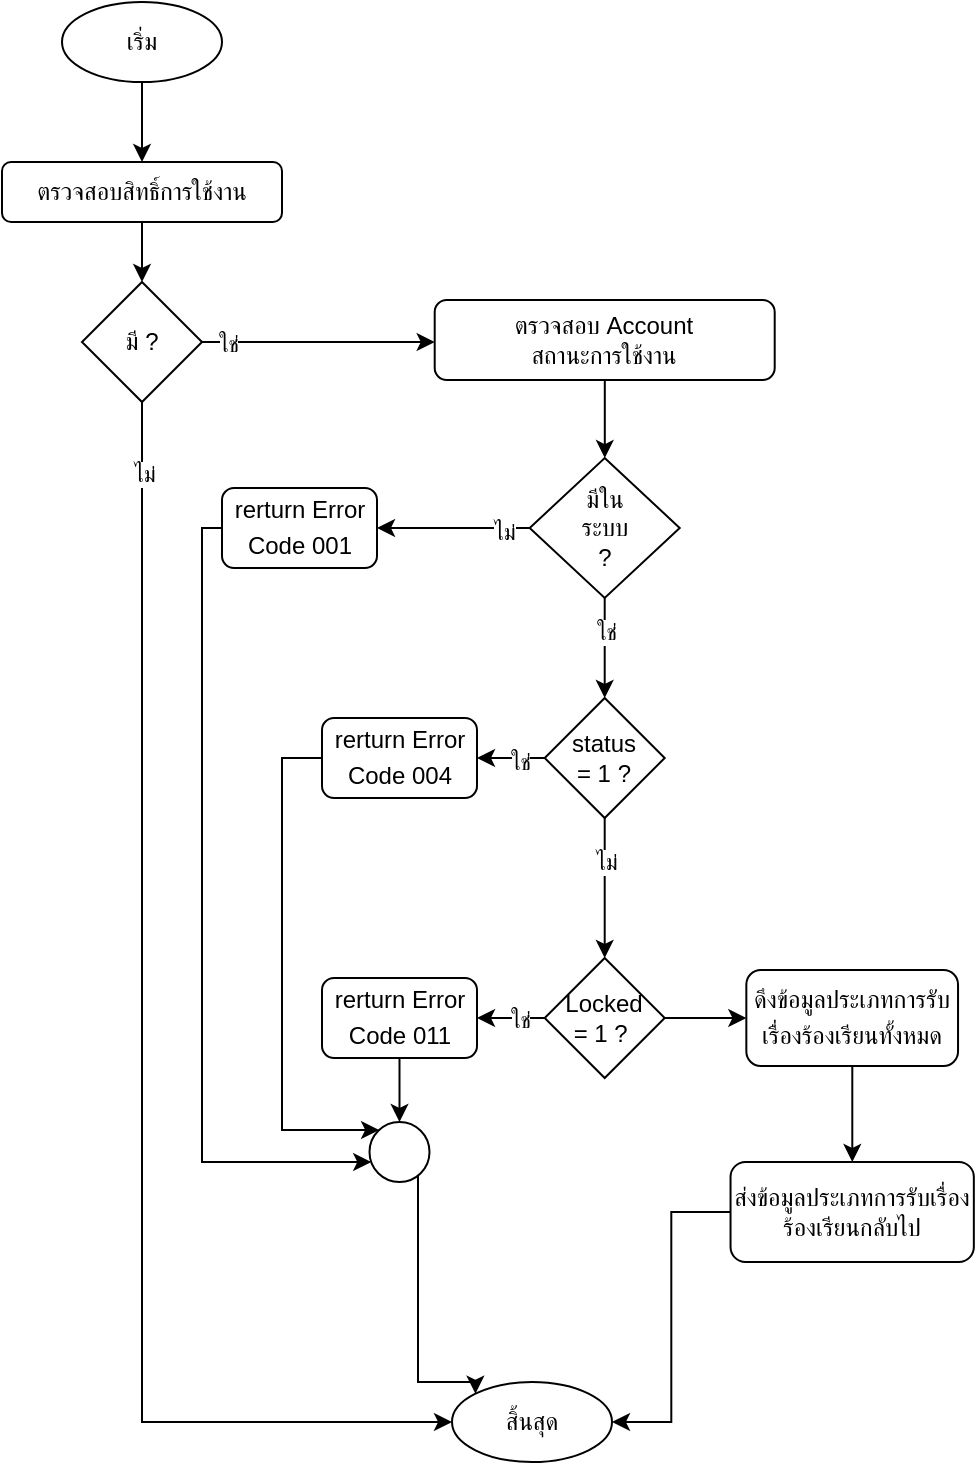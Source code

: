<mxfile version="21.3.7" type="github" pages="4">
  <diagram name="หน้า-1" id="x-nQ00thNAnxQv6zFr5r">
    <mxGraphModel dx="1914" dy="925" grid="1" gridSize="10" guides="1" tooltips="1" connect="1" arrows="1" fold="1" page="1" pageScale="1" pageWidth="827" pageHeight="1169" math="0" shadow="0">
      <root>
        <mxCell id="0" />
        <mxCell id="1" parent="0" />
        <mxCell id="LruoxbvZ4ObsnGQCZo3e-77" value="เริ่ม" style="ellipse;whiteSpace=wrap;html=1;" vertex="1" parent="1">
          <mxGeometry x="232" y="150" width="80" height="40" as="geometry" />
        </mxCell>
        <mxCell id="LruoxbvZ4ObsnGQCZo3e-78" value="ตรวจสอบสิทธิ์การใช้งาน" style="rounded=1;whiteSpace=wrap;html=1;" vertex="1" parent="1">
          <mxGeometry x="202" y="230" width="140" height="30" as="geometry" />
        </mxCell>
        <mxCell id="LruoxbvZ4ObsnGQCZo3e-79" value="" style="edgeStyle=orthogonalEdgeStyle;rounded=0;orthogonalLoop=1;jettySize=auto;html=1;" edge="1" parent="1" source="LruoxbvZ4ObsnGQCZo3e-77" target="LruoxbvZ4ObsnGQCZo3e-78">
          <mxGeometry relative="1" as="geometry" />
        </mxCell>
        <mxCell id="LruoxbvZ4ObsnGQCZo3e-80" value="มี ?" style="rhombus;whiteSpace=wrap;html=1;" vertex="1" parent="1">
          <mxGeometry x="242" y="290" width="60" height="60" as="geometry" />
        </mxCell>
        <mxCell id="LruoxbvZ4ObsnGQCZo3e-81" value="" style="edgeStyle=orthogonalEdgeStyle;rounded=0;orthogonalLoop=1;jettySize=auto;html=1;" edge="1" parent="1" source="LruoxbvZ4ObsnGQCZo3e-78" target="LruoxbvZ4ObsnGQCZo3e-80">
          <mxGeometry relative="1" as="geometry" />
        </mxCell>
        <mxCell id="LruoxbvZ4ObsnGQCZo3e-82" value="สิ้นสุด" style="ellipse;whiteSpace=wrap;html=1;" vertex="1" parent="1">
          <mxGeometry x="427" y="840" width="80" height="40" as="geometry" />
        </mxCell>
        <mxCell id="LruoxbvZ4ObsnGQCZo3e-83" style="edgeStyle=orthogonalEdgeStyle;rounded=0;orthogonalLoop=1;jettySize=auto;html=1;entryX=0;entryY=0.5;entryDx=0;entryDy=0;" edge="1" parent="1" source="LruoxbvZ4ObsnGQCZo3e-80" target="LruoxbvZ4ObsnGQCZo3e-82">
          <mxGeometry relative="1" as="geometry">
            <Array as="points">
              <mxPoint x="272" y="860" />
            </Array>
          </mxGeometry>
        </mxCell>
        <mxCell id="LruoxbvZ4ObsnGQCZo3e-84" value="ไม่" style="edgeLabel;html=1;align=center;verticalAlign=middle;resizable=0;points=[];" vertex="1" connectable="0" parent="LruoxbvZ4ObsnGQCZo3e-83">
          <mxGeometry x="-0.892" y="1" relative="1" as="geometry">
            <mxPoint as="offset" />
          </mxGeometry>
        </mxCell>
        <mxCell id="LruoxbvZ4ObsnGQCZo3e-85" value="ตรวจสอบ Account &lt;br&gt;สถานะการใช้งาน" style="rounded=1;whiteSpace=wrap;html=1;" vertex="1" parent="1">
          <mxGeometry x="418.35" y="299" width="170" height="40" as="geometry" />
        </mxCell>
        <mxCell id="LruoxbvZ4ObsnGQCZo3e-86" value="" style="edgeStyle=orthogonalEdgeStyle;rounded=0;orthogonalLoop=1;jettySize=auto;html=1;" edge="1" parent="1" source="LruoxbvZ4ObsnGQCZo3e-80" target="LruoxbvZ4ObsnGQCZo3e-85">
          <mxGeometry relative="1" as="geometry">
            <Array as="points">
              <mxPoint x="382" y="320" />
              <mxPoint x="382" y="320" />
            </Array>
          </mxGeometry>
        </mxCell>
        <mxCell id="LruoxbvZ4ObsnGQCZo3e-87" value="ใช่" style="edgeLabel;html=1;align=center;verticalAlign=middle;resizable=0;points=[];" vertex="1" connectable="0" parent="LruoxbvZ4ObsnGQCZo3e-86">
          <mxGeometry x="-0.78" y="-1" relative="1" as="geometry">
            <mxPoint as="offset" />
          </mxGeometry>
        </mxCell>
        <mxCell id="LruoxbvZ4ObsnGQCZo3e-88" value="มีใน&lt;br&gt;ระบบ &lt;br&gt;?" style="rhombus;whiteSpace=wrap;html=1;" vertex="1" parent="1">
          <mxGeometry x="465.85" y="378" width="75" height="70" as="geometry" />
        </mxCell>
        <mxCell id="LruoxbvZ4ObsnGQCZo3e-89" value="" style="edgeStyle=orthogonalEdgeStyle;rounded=0;orthogonalLoop=1;jettySize=auto;html=1;" edge="1" parent="1" source="LruoxbvZ4ObsnGQCZo3e-85" target="LruoxbvZ4ObsnGQCZo3e-88">
          <mxGeometry relative="1" as="geometry" />
        </mxCell>
        <mxCell id="LruoxbvZ4ObsnGQCZo3e-90" value="status&lt;br style=&quot;border-color: var(--border-color);&quot;&gt;= 1 ?" style="rhombus;whiteSpace=wrap;html=1;" vertex="1" parent="1">
          <mxGeometry x="473.35" y="498" width="60" height="60" as="geometry" />
        </mxCell>
        <mxCell id="LruoxbvZ4ObsnGQCZo3e-91" value="" style="edgeStyle=orthogonalEdgeStyle;rounded=0;orthogonalLoop=1;jettySize=auto;html=1;" edge="1" parent="1" source="LruoxbvZ4ObsnGQCZo3e-88" target="LruoxbvZ4ObsnGQCZo3e-90">
          <mxGeometry relative="1" as="geometry" />
        </mxCell>
        <mxCell id="LruoxbvZ4ObsnGQCZo3e-92" value="ใช่" style="edgeLabel;html=1;align=center;verticalAlign=middle;resizable=0;points=[];" vertex="1" connectable="0" parent="LruoxbvZ4ObsnGQCZo3e-91">
          <mxGeometry x="-0.325" y="2" relative="1" as="geometry">
            <mxPoint x="-2" as="offset" />
          </mxGeometry>
        </mxCell>
        <mxCell id="LruoxbvZ4ObsnGQCZo3e-93" value="Locked&lt;br style=&quot;border-color: var(--border-color);&quot;&gt;= 1 ?&amp;nbsp;" style="rhombus;whiteSpace=wrap;html=1;" vertex="1" parent="1">
          <mxGeometry x="473.35" y="628" width="60" height="60" as="geometry" />
        </mxCell>
        <mxCell id="LruoxbvZ4ObsnGQCZo3e-94" value="" style="edgeStyle=orthogonalEdgeStyle;rounded=0;orthogonalLoop=1;jettySize=auto;html=1;" edge="1" parent="1" source="LruoxbvZ4ObsnGQCZo3e-90" target="LruoxbvZ4ObsnGQCZo3e-93">
          <mxGeometry relative="1" as="geometry" />
        </mxCell>
        <mxCell id="LruoxbvZ4ObsnGQCZo3e-95" value="ไม่" style="edgeLabel;html=1;align=center;verticalAlign=middle;resizable=0;points=[];" vertex="1" connectable="0" parent="LruoxbvZ4ObsnGQCZo3e-94">
          <mxGeometry x="-0.374" relative="1" as="geometry">
            <mxPoint as="offset" />
          </mxGeometry>
        </mxCell>
        <mxCell id="LruoxbvZ4ObsnGQCZo3e-96" style="edgeStyle=orthogonalEdgeStyle;rounded=0;orthogonalLoop=1;jettySize=auto;html=1;entryX=0;entryY=0;entryDx=0;entryDy=0;" edge="1" parent="1" source="LruoxbvZ4ObsnGQCZo3e-97" target="LruoxbvZ4ObsnGQCZo3e-82">
          <mxGeometry relative="1" as="geometry">
            <Array as="points">
              <mxPoint x="410" y="840" />
              <mxPoint x="439" y="840" />
            </Array>
          </mxGeometry>
        </mxCell>
        <mxCell id="LruoxbvZ4ObsnGQCZo3e-97" value="" style="ellipse;whiteSpace=wrap;html=1;aspect=fixed;" vertex="1" parent="1">
          <mxGeometry x="385.75" y="710" width="30" height="30" as="geometry" />
        </mxCell>
        <mxCell id="LruoxbvZ4ObsnGQCZo3e-98" style="edgeStyle=orthogonalEdgeStyle;rounded=0;orthogonalLoop=1;jettySize=auto;html=1;" edge="1" parent="1" source="LruoxbvZ4ObsnGQCZo3e-99" target="LruoxbvZ4ObsnGQCZo3e-97">
          <mxGeometry relative="1" as="geometry">
            <Array as="points">
              <mxPoint x="302" y="413" />
              <mxPoint x="302" y="730" />
            </Array>
          </mxGeometry>
        </mxCell>
        <mxCell id="LruoxbvZ4ObsnGQCZo3e-99" value="rerturn Error Code&amp;nbsp;001&lt;span style=&quot;font-size: medium; text-align: start;&quot;&gt;&lt;/span&gt;" style="rounded=1;whiteSpace=wrap;html=1;" vertex="1" parent="1">
          <mxGeometry x="312" y="393" width="77.5" height="40" as="geometry" />
        </mxCell>
        <mxCell id="LruoxbvZ4ObsnGQCZo3e-100" style="edgeStyle=orthogonalEdgeStyle;rounded=0;orthogonalLoop=1;jettySize=auto;html=1;" edge="1" parent="1" source="LruoxbvZ4ObsnGQCZo3e-88" target="LruoxbvZ4ObsnGQCZo3e-99">
          <mxGeometry relative="1" as="geometry">
            <mxPoint x="402.1" y="518" as="targetPoint" />
          </mxGeometry>
        </mxCell>
        <mxCell id="LruoxbvZ4ObsnGQCZo3e-101" value="ไม่" style="edgeLabel;html=1;align=center;verticalAlign=middle;resizable=0;points=[];" vertex="1" connectable="0" parent="LruoxbvZ4ObsnGQCZo3e-100">
          <mxGeometry x="-0.657" y="2" relative="1" as="geometry">
            <mxPoint as="offset" />
          </mxGeometry>
        </mxCell>
        <mxCell id="LruoxbvZ4ObsnGQCZo3e-102" style="edgeStyle=orthogonalEdgeStyle;rounded=0;orthogonalLoop=1;jettySize=auto;html=1;entryX=0.5;entryY=0;entryDx=0;entryDy=0;" edge="1" parent="1" source="LruoxbvZ4ObsnGQCZo3e-103" target="LruoxbvZ4ObsnGQCZo3e-97">
          <mxGeometry relative="1" as="geometry" />
        </mxCell>
        <mxCell id="LruoxbvZ4ObsnGQCZo3e-103" value="rerturn Error Code&amp;nbsp;011&lt;span style=&quot;font-size: medium; text-align: start;&quot;&gt;&lt;/span&gt;" style="rounded=1;whiteSpace=wrap;html=1;" vertex="1" parent="1">
          <mxGeometry x="362" y="638" width="77.5" height="40" as="geometry" />
        </mxCell>
        <mxCell id="LruoxbvZ4ObsnGQCZo3e-104" value="" style="edgeStyle=orthogonalEdgeStyle;rounded=0;orthogonalLoop=1;jettySize=auto;html=1;" edge="1" parent="1" source="LruoxbvZ4ObsnGQCZo3e-93" target="LruoxbvZ4ObsnGQCZo3e-103">
          <mxGeometry relative="1" as="geometry" />
        </mxCell>
        <mxCell id="LruoxbvZ4ObsnGQCZo3e-105" value="ใช่" style="edgeLabel;html=1;align=center;verticalAlign=middle;resizable=0;points=[];" vertex="1" connectable="0" parent="LruoxbvZ4ObsnGQCZo3e-104">
          <mxGeometry x="-0.461" y="1" relative="1" as="geometry">
            <mxPoint as="offset" />
          </mxGeometry>
        </mxCell>
        <mxCell id="LruoxbvZ4ObsnGQCZo3e-106" style="edgeStyle=orthogonalEdgeStyle;rounded=0;orthogonalLoop=1;jettySize=auto;html=1;" edge="1" parent="1" source="LruoxbvZ4ObsnGQCZo3e-107" target="LruoxbvZ4ObsnGQCZo3e-97">
          <mxGeometry relative="1" as="geometry">
            <mxPoint x="402" y="720" as="targetPoint" />
            <Array as="points">
              <mxPoint x="342" y="528" />
              <mxPoint x="342" y="714" />
            </Array>
          </mxGeometry>
        </mxCell>
        <mxCell id="LruoxbvZ4ObsnGQCZo3e-107" value="rerturn Error Code&amp;nbsp;004&lt;span style=&quot;font-size: medium; text-align: start;&quot;&gt;&lt;/span&gt;" style="rounded=1;whiteSpace=wrap;html=1;" vertex="1" parent="1">
          <mxGeometry x="362" y="508" width="77.5" height="40" as="geometry" />
        </mxCell>
        <mxCell id="LruoxbvZ4ObsnGQCZo3e-108" value="" style="edgeStyle=orthogonalEdgeStyle;rounded=0;orthogonalLoop=1;jettySize=auto;html=1;" edge="1" parent="1" source="LruoxbvZ4ObsnGQCZo3e-90" target="LruoxbvZ4ObsnGQCZo3e-107">
          <mxGeometry relative="1" as="geometry" />
        </mxCell>
        <mxCell id="LruoxbvZ4ObsnGQCZo3e-109" value="ใช่" style="edgeLabel;html=1;align=center;verticalAlign=middle;resizable=0;points=[];" vertex="1" connectable="0" parent="LruoxbvZ4ObsnGQCZo3e-108">
          <mxGeometry x="-0.461" y="2" relative="1" as="geometry">
            <mxPoint as="offset" />
          </mxGeometry>
        </mxCell>
        <mxCell id="LruoxbvZ4ObsnGQCZo3e-110" value="ดึงข้อมูลประเภทการรับเรื่องร้องเรียนทั้งหมด&lt;span style=&quot;font-size: medium; text-align: start;&quot;&gt;&lt;/span&gt;" style="rounded=1;whiteSpace=wrap;html=1;" vertex="1" parent="1">
          <mxGeometry x="574.17" y="634" width="105.85" height="48" as="geometry" />
        </mxCell>
        <mxCell id="LruoxbvZ4ObsnGQCZo3e-111" value="" style="edgeStyle=orthogonalEdgeStyle;rounded=0;orthogonalLoop=1;jettySize=auto;html=1;" edge="1" parent="1" source="LruoxbvZ4ObsnGQCZo3e-93" target="LruoxbvZ4ObsnGQCZo3e-110">
          <mxGeometry relative="1" as="geometry" />
        </mxCell>
        <mxCell id="LruoxbvZ4ObsnGQCZo3e-112" style="edgeStyle=orthogonalEdgeStyle;rounded=0;orthogonalLoop=1;jettySize=auto;html=1;entryX=1;entryY=0.5;entryDx=0;entryDy=0;" edge="1" parent="1" source="LruoxbvZ4ObsnGQCZo3e-113" target="LruoxbvZ4ObsnGQCZo3e-82">
          <mxGeometry relative="1" as="geometry" />
        </mxCell>
        <mxCell id="LruoxbvZ4ObsnGQCZo3e-113" value="ส่งข้อมูลประเภทการรับเรื่องร้องเรียนกลับไป" style="rounded=1;whiteSpace=wrap;html=1;" vertex="1" parent="1">
          <mxGeometry x="566.27" y="730" width="121.65" height="50" as="geometry" />
        </mxCell>
        <mxCell id="LruoxbvZ4ObsnGQCZo3e-114" value="" style="edgeStyle=orthogonalEdgeStyle;rounded=0;orthogonalLoop=1;jettySize=auto;html=1;" edge="1" parent="1" source="LruoxbvZ4ObsnGQCZo3e-110" target="LruoxbvZ4ObsnGQCZo3e-113">
          <mxGeometry relative="1" as="geometry" />
        </mxCell>
      </root>
    </mxGraphModel>
  </diagram>
  <diagram id="UtQbOt4Cpsxyh3Qual1s" name="หน้า-2">
    <mxGraphModel dx="1063" dy="562" grid="1" gridSize="10" guides="1" tooltips="1" connect="1" arrows="1" fold="1" page="1" pageScale="1" pageWidth="827" pageHeight="1169" math="0" shadow="0">
      <root>
        <mxCell id="0" />
        <mxCell id="1" parent="0" />
        <mxCell id="m6K2RUqWKKcZ__Ii0jgC-1" value="" style="group" vertex="1" connectable="0" parent="1">
          <mxGeometry x="60" y="110" width="707.5" height="730" as="geometry" />
        </mxCell>
        <mxCell id="m6K2RUqWKKcZ__Ii0jgC-2" value="เริ่ม" style="ellipse;whiteSpace=wrap;html=1;" vertex="1" parent="m6K2RUqWKKcZ__Ii0jgC-1">
          <mxGeometry x="30" width="80" height="40" as="geometry" />
        </mxCell>
        <mxCell id="m6K2RUqWKKcZ__Ii0jgC-3" value="ตรวจสอบสิทธิ์การใช้งาน" style="rounded=1;whiteSpace=wrap;html=1;" vertex="1" parent="m6K2RUqWKKcZ__Ii0jgC-1">
          <mxGeometry y="80" width="140" height="30" as="geometry" />
        </mxCell>
        <mxCell id="m6K2RUqWKKcZ__Ii0jgC-4" value="" style="edgeStyle=orthogonalEdgeStyle;rounded=0;orthogonalLoop=1;jettySize=auto;html=1;" edge="1" parent="m6K2RUqWKKcZ__Ii0jgC-1" source="m6K2RUqWKKcZ__Ii0jgC-2" target="m6K2RUqWKKcZ__Ii0jgC-3">
          <mxGeometry relative="1" as="geometry" />
        </mxCell>
        <mxCell id="m6K2RUqWKKcZ__Ii0jgC-5" value="มี ?" style="rhombus;whiteSpace=wrap;html=1;" vertex="1" parent="m6K2RUqWKKcZ__Ii0jgC-1">
          <mxGeometry x="40" y="140" width="60" height="60" as="geometry" />
        </mxCell>
        <mxCell id="m6K2RUqWKKcZ__Ii0jgC-6" value="" style="edgeStyle=orthogonalEdgeStyle;rounded=0;orthogonalLoop=1;jettySize=auto;html=1;" edge="1" parent="m6K2RUqWKKcZ__Ii0jgC-1" source="m6K2RUqWKKcZ__Ii0jgC-3" target="m6K2RUqWKKcZ__Ii0jgC-5">
          <mxGeometry relative="1" as="geometry" />
        </mxCell>
        <mxCell id="m6K2RUqWKKcZ__Ii0jgC-7" value="สิ้นสุด" style="ellipse;whiteSpace=wrap;html=1;" vertex="1" parent="m6K2RUqWKKcZ__Ii0jgC-1">
          <mxGeometry x="225" y="690" width="80" height="40" as="geometry" />
        </mxCell>
        <mxCell id="m6K2RUqWKKcZ__Ii0jgC-8" style="edgeStyle=orthogonalEdgeStyle;rounded=0;orthogonalLoop=1;jettySize=auto;html=1;entryX=0;entryY=0.5;entryDx=0;entryDy=0;" edge="1" parent="m6K2RUqWKKcZ__Ii0jgC-1" source="m6K2RUqWKKcZ__Ii0jgC-5" target="m6K2RUqWKKcZ__Ii0jgC-7">
          <mxGeometry relative="1" as="geometry">
            <Array as="points">
              <mxPoint x="70" y="710" />
            </Array>
          </mxGeometry>
        </mxCell>
        <mxCell id="m6K2RUqWKKcZ__Ii0jgC-9" value="ไม่" style="edgeLabel;html=1;align=center;verticalAlign=middle;resizable=0;points=[];" vertex="1" connectable="0" parent="m6K2RUqWKKcZ__Ii0jgC-8">
          <mxGeometry x="-0.892" y="1" relative="1" as="geometry">
            <mxPoint as="offset" />
          </mxGeometry>
        </mxCell>
        <mxCell id="m6K2RUqWKKcZ__Ii0jgC-10" value="ตรวจสอบ Account &lt;br&gt;สถานะการใช้งาน" style="rounded=1;whiteSpace=wrap;html=1;" vertex="1" parent="m6K2RUqWKKcZ__Ii0jgC-1">
          <mxGeometry x="216.35" y="149" width="170" height="40" as="geometry" />
        </mxCell>
        <mxCell id="m6K2RUqWKKcZ__Ii0jgC-11" value="" style="edgeStyle=orthogonalEdgeStyle;rounded=0;orthogonalLoop=1;jettySize=auto;html=1;" edge="1" parent="m6K2RUqWKKcZ__Ii0jgC-1" source="m6K2RUqWKKcZ__Ii0jgC-5" target="m6K2RUqWKKcZ__Ii0jgC-10">
          <mxGeometry relative="1" as="geometry">
            <Array as="points">
              <mxPoint x="180" y="170" />
              <mxPoint x="180" y="170" />
            </Array>
          </mxGeometry>
        </mxCell>
        <mxCell id="m6K2RUqWKKcZ__Ii0jgC-12" value="ใช่" style="edgeLabel;html=1;align=center;verticalAlign=middle;resizable=0;points=[];" vertex="1" connectable="0" parent="m6K2RUqWKKcZ__Ii0jgC-11">
          <mxGeometry x="-0.78" y="-1" relative="1" as="geometry">
            <mxPoint as="offset" />
          </mxGeometry>
        </mxCell>
        <mxCell id="m6K2RUqWKKcZ__Ii0jgC-13" value="มีใน&lt;br&gt;ระบบ &lt;br&gt;?" style="rhombus;whiteSpace=wrap;html=1;" vertex="1" parent="m6K2RUqWKKcZ__Ii0jgC-1">
          <mxGeometry x="263.85" y="228" width="75" height="70" as="geometry" />
        </mxCell>
        <mxCell id="m6K2RUqWKKcZ__Ii0jgC-14" value="" style="edgeStyle=orthogonalEdgeStyle;rounded=0;orthogonalLoop=1;jettySize=auto;html=1;" edge="1" parent="m6K2RUqWKKcZ__Ii0jgC-1" source="m6K2RUqWKKcZ__Ii0jgC-10" target="m6K2RUqWKKcZ__Ii0jgC-13">
          <mxGeometry relative="1" as="geometry" />
        </mxCell>
        <mxCell id="m6K2RUqWKKcZ__Ii0jgC-15" value="status&lt;br style=&quot;border-color: var(--border-color);&quot;&gt;= 1 ?" style="rhombus;whiteSpace=wrap;html=1;" vertex="1" parent="m6K2RUqWKKcZ__Ii0jgC-1">
          <mxGeometry x="271.35" y="348" width="60" height="60" as="geometry" />
        </mxCell>
        <mxCell id="m6K2RUqWKKcZ__Ii0jgC-16" value="" style="edgeStyle=orthogonalEdgeStyle;rounded=0;orthogonalLoop=1;jettySize=auto;html=1;" edge="1" parent="m6K2RUqWKKcZ__Ii0jgC-1" source="m6K2RUqWKKcZ__Ii0jgC-13" target="m6K2RUqWKKcZ__Ii0jgC-15">
          <mxGeometry relative="1" as="geometry" />
        </mxCell>
        <mxCell id="m6K2RUqWKKcZ__Ii0jgC-17" value="ใช่" style="edgeLabel;html=1;align=center;verticalAlign=middle;resizable=0;points=[];" vertex="1" connectable="0" parent="m6K2RUqWKKcZ__Ii0jgC-16">
          <mxGeometry x="-0.325" y="2" relative="1" as="geometry">
            <mxPoint x="-2" as="offset" />
          </mxGeometry>
        </mxCell>
        <mxCell id="m6K2RUqWKKcZ__Ii0jgC-18" value="Locked&lt;br style=&quot;border-color: var(--border-color);&quot;&gt;= 1 ?&amp;nbsp;" style="rhombus;whiteSpace=wrap;html=1;" vertex="1" parent="m6K2RUqWKKcZ__Ii0jgC-1">
          <mxGeometry x="271.35" y="478" width="60" height="60" as="geometry" />
        </mxCell>
        <mxCell id="m6K2RUqWKKcZ__Ii0jgC-19" value="" style="edgeStyle=orthogonalEdgeStyle;rounded=0;orthogonalLoop=1;jettySize=auto;html=1;" edge="1" parent="m6K2RUqWKKcZ__Ii0jgC-1" source="m6K2RUqWKKcZ__Ii0jgC-15" target="m6K2RUqWKKcZ__Ii0jgC-18">
          <mxGeometry relative="1" as="geometry" />
        </mxCell>
        <mxCell id="m6K2RUqWKKcZ__Ii0jgC-20" value="ไม่" style="edgeLabel;html=1;align=center;verticalAlign=middle;resizable=0;points=[];" vertex="1" connectable="0" parent="m6K2RUqWKKcZ__Ii0jgC-19">
          <mxGeometry x="-0.374" relative="1" as="geometry">
            <mxPoint as="offset" />
          </mxGeometry>
        </mxCell>
        <mxCell id="m6K2RUqWKKcZ__Ii0jgC-21" style="edgeStyle=orthogonalEdgeStyle;rounded=0;orthogonalLoop=1;jettySize=auto;html=1;entryX=0;entryY=0;entryDx=0;entryDy=0;" edge="1" parent="m6K2RUqWKKcZ__Ii0jgC-1" source="m6K2RUqWKKcZ__Ii0jgC-22" target="m6K2RUqWKKcZ__Ii0jgC-7">
          <mxGeometry relative="1" as="geometry">
            <Array as="points">
              <mxPoint x="208" y="690" />
              <mxPoint x="237" y="690" />
            </Array>
          </mxGeometry>
        </mxCell>
        <mxCell id="m6K2RUqWKKcZ__Ii0jgC-22" value="" style="ellipse;whiteSpace=wrap;html=1;aspect=fixed;" vertex="1" parent="m6K2RUqWKKcZ__Ii0jgC-1">
          <mxGeometry x="183.75" y="560" width="30" height="30" as="geometry" />
        </mxCell>
        <mxCell id="m6K2RUqWKKcZ__Ii0jgC-23" style="edgeStyle=orthogonalEdgeStyle;rounded=0;orthogonalLoop=1;jettySize=auto;html=1;" edge="1" parent="m6K2RUqWKKcZ__Ii0jgC-1" source="m6K2RUqWKKcZ__Ii0jgC-24" target="m6K2RUqWKKcZ__Ii0jgC-22">
          <mxGeometry relative="1" as="geometry">
            <Array as="points">
              <mxPoint x="100" y="263" />
              <mxPoint x="100" y="580" />
            </Array>
          </mxGeometry>
        </mxCell>
        <mxCell id="m6K2RUqWKKcZ__Ii0jgC-24" value="rerturn Error Code&amp;nbsp;001&lt;span style=&quot;font-size: medium; text-align: start;&quot;&gt;&lt;/span&gt;" style="rounded=1;whiteSpace=wrap;html=1;" vertex="1" parent="m6K2RUqWKKcZ__Ii0jgC-1">
          <mxGeometry x="110" y="243" width="77.5" height="40" as="geometry" />
        </mxCell>
        <mxCell id="m6K2RUqWKKcZ__Ii0jgC-25" style="edgeStyle=orthogonalEdgeStyle;rounded=0;orthogonalLoop=1;jettySize=auto;html=1;" edge="1" parent="m6K2RUqWKKcZ__Ii0jgC-1" source="m6K2RUqWKKcZ__Ii0jgC-13" target="m6K2RUqWKKcZ__Ii0jgC-24">
          <mxGeometry relative="1" as="geometry">
            <mxPoint x="200.1" y="368" as="targetPoint" />
          </mxGeometry>
        </mxCell>
        <mxCell id="m6K2RUqWKKcZ__Ii0jgC-26" value="ไม่" style="edgeLabel;html=1;align=center;verticalAlign=middle;resizable=0;points=[];" vertex="1" connectable="0" parent="m6K2RUqWKKcZ__Ii0jgC-25">
          <mxGeometry x="-0.657" y="2" relative="1" as="geometry">
            <mxPoint as="offset" />
          </mxGeometry>
        </mxCell>
        <mxCell id="m6K2RUqWKKcZ__Ii0jgC-27" style="edgeStyle=orthogonalEdgeStyle;rounded=0;orthogonalLoop=1;jettySize=auto;html=1;entryX=0.5;entryY=0;entryDx=0;entryDy=0;" edge="1" parent="m6K2RUqWKKcZ__Ii0jgC-1" source="m6K2RUqWKKcZ__Ii0jgC-28" target="m6K2RUqWKKcZ__Ii0jgC-22">
          <mxGeometry relative="1" as="geometry" />
        </mxCell>
        <mxCell id="m6K2RUqWKKcZ__Ii0jgC-28" value="rerturn Error Code&amp;nbsp;011&lt;span style=&quot;font-size: medium; text-align: start;&quot;&gt;&lt;/span&gt;" style="rounded=1;whiteSpace=wrap;html=1;" vertex="1" parent="m6K2RUqWKKcZ__Ii0jgC-1">
          <mxGeometry x="160" y="488" width="77.5" height="40" as="geometry" />
        </mxCell>
        <mxCell id="m6K2RUqWKKcZ__Ii0jgC-29" value="" style="edgeStyle=orthogonalEdgeStyle;rounded=0;orthogonalLoop=1;jettySize=auto;html=1;" edge="1" parent="m6K2RUqWKKcZ__Ii0jgC-1" source="m6K2RUqWKKcZ__Ii0jgC-18" target="m6K2RUqWKKcZ__Ii0jgC-28">
          <mxGeometry relative="1" as="geometry" />
        </mxCell>
        <mxCell id="m6K2RUqWKKcZ__Ii0jgC-30" value="ใช่" style="edgeLabel;html=1;align=center;verticalAlign=middle;resizable=0;points=[];" vertex="1" connectable="0" parent="m6K2RUqWKKcZ__Ii0jgC-29">
          <mxGeometry x="-0.461" y="1" relative="1" as="geometry">
            <mxPoint as="offset" />
          </mxGeometry>
        </mxCell>
        <mxCell id="m6K2RUqWKKcZ__Ii0jgC-31" style="edgeStyle=orthogonalEdgeStyle;rounded=0;orthogonalLoop=1;jettySize=auto;html=1;" edge="1" parent="m6K2RUqWKKcZ__Ii0jgC-1" source="m6K2RUqWKKcZ__Ii0jgC-32" target="m6K2RUqWKKcZ__Ii0jgC-22">
          <mxGeometry relative="1" as="geometry">
            <mxPoint x="200" y="570" as="targetPoint" />
            <Array as="points">
              <mxPoint x="140" y="378" />
              <mxPoint x="140" y="564" />
            </Array>
          </mxGeometry>
        </mxCell>
        <mxCell id="m6K2RUqWKKcZ__Ii0jgC-32" value="rerturn Error Code&amp;nbsp;004&lt;span style=&quot;font-size: medium; text-align: start;&quot;&gt;&lt;/span&gt;" style="rounded=1;whiteSpace=wrap;html=1;" vertex="1" parent="m6K2RUqWKKcZ__Ii0jgC-1">
          <mxGeometry x="160" y="358" width="77.5" height="40" as="geometry" />
        </mxCell>
        <mxCell id="m6K2RUqWKKcZ__Ii0jgC-33" value="" style="edgeStyle=orthogonalEdgeStyle;rounded=0;orthogonalLoop=1;jettySize=auto;html=1;" edge="1" parent="m6K2RUqWKKcZ__Ii0jgC-1" source="m6K2RUqWKKcZ__Ii0jgC-15" target="m6K2RUqWKKcZ__Ii0jgC-32">
          <mxGeometry relative="1" as="geometry" />
        </mxCell>
        <mxCell id="m6K2RUqWKKcZ__Ii0jgC-34" value="ใช่" style="edgeLabel;html=1;align=center;verticalAlign=middle;resizable=0;points=[];" vertex="1" connectable="0" parent="m6K2RUqWKKcZ__Ii0jgC-33">
          <mxGeometry x="-0.461" y="2" relative="1" as="geometry">
            <mxPoint as="offset" />
          </mxGeometry>
        </mxCell>
        <mxCell id="m6K2RUqWKKcZ__Ii0jgC-35" value="ดึงข้อมูลประเภทการรับเรื่องร้องเรียนด้วย&lt;br&gt;รหัสอ้างอิงที่ได้รับ&lt;span style=&quot;font-size: medium; text-align: start;&quot;&gt;&lt;/span&gt;" style="rounded=1;whiteSpace=wrap;html=1;" vertex="1" parent="m6K2RUqWKKcZ__Ii0jgC-1">
          <mxGeometry x="363" y="477" width="123.65" height="62" as="geometry" />
        </mxCell>
        <mxCell id="m6K2RUqWKKcZ__Ii0jgC-36" value="" style="edgeStyle=orthogonalEdgeStyle;rounded=0;orthogonalLoop=1;jettySize=auto;html=1;" edge="1" parent="m6K2RUqWKKcZ__Ii0jgC-1" source="m6K2RUqWKKcZ__Ii0jgC-18" target="m6K2RUqWKKcZ__Ii0jgC-35">
          <mxGeometry relative="1" as="geometry" />
        </mxCell>
        <mxCell id="m6K2RUqWKKcZ__Ii0jgC-37" value="ส่งข้อมูลประเภทการรับเรื่องร้องเรียนกลับไป" style="rounded=1;whiteSpace=wrap;html=1;" vertex="1" parent="m6K2RUqWKKcZ__Ii0jgC-1">
          <mxGeometry x="380" y="620" width="83.85" height="50" as="geometry" />
        </mxCell>
        <mxCell id="m6K2RUqWKKcZ__Ii0jgC-38" style="edgeStyle=orthogonalEdgeStyle;rounded=0;orthogonalLoop=1;jettySize=auto;html=1;" edge="1" parent="m6K2RUqWKKcZ__Ii0jgC-1" source="m6K2RUqWKKcZ__Ii0jgC-40" target="m6K2RUqWKKcZ__Ii0jgC-37">
          <mxGeometry relative="1" as="geometry">
            <Array as="points">
              <mxPoint x="560" y="650" />
            </Array>
          </mxGeometry>
        </mxCell>
        <mxCell id="m6K2RUqWKKcZ__Ii0jgC-39" value="ใช่" style="edgeLabel;html=1;align=center;verticalAlign=middle;resizable=0;points=[];" vertex="1" connectable="0" parent="m6K2RUqWKKcZ__Ii0jgC-38">
          <mxGeometry x="-0.797" y="2" relative="1" as="geometry">
            <mxPoint as="offset" />
          </mxGeometry>
        </mxCell>
        <mxCell id="m6K2RUqWKKcZ__Ii0jgC-40" value="มี ?" style="rhombus;whiteSpace=wrap;html=1;" vertex="1" parent="m6K2RUqWKKcZ__Ii0jgC-1">
          <mxGeometry x="530" y="545" width="60" height="60" as="geometry" />
        </mxCell>
        <mxCell id="m6K2RUqWKKcZ__Ii0jgC-41" value="" style="edgeStyle=orthogonalEdgeStyle;rounded=0;orthogonalLoop=1;jettySize=auto;html=1;" edge="1" parent="m6K2RUqWKKcZ__Ii0jgC-1" source="m6K2RUqWKKcZ__Ii0jgC-35" target="m6K2RUqWKKcZ__Ii0jgC-40">
          <mxGeometry relative="1" as="geometry" />
        </mxCell>
        <mxCell id="m6K2RUqWKKcZ__Ii0jgC-42" value="rerturn Error Code 35&lt;span style=&quot;font-size: medium; text-align: start;&quot;&gt;&lt;/span&gt;" style="rounded=1;whiteSpace=wrap;html=1;" vertex="1" parent="m6K2RUqWKKcZ__Ii0jgC-1">
          <mxGeometry x="630" y="555" width="77.5" height="40" as="geometry" />
        </mxCell>
        <mxCell id="m6K2RUqWKKcZ__Ii0jgC-43" value="" style="edgeStyle=orthogonalEdgeStyle;rounded=0;orthogonalLoop=1;jettySize=auto;html=1;" edge="1" parent="m6K2RUqWKKcZ__Ii0jgC-1" source="m6K2RUqWKKcZ__Ii0jgC-40" target="m6K2RUqWKKcZ__Ii0jgC-42">
          <mxGeometry relative="1" as="geometry" />
        </mxCell>
        <mxCell id="m6K2RUqWKKcZ__Ii0jgC-44" value="ไม่" style="edgeLabel;html=1;align=center;verticalAlign=middle;resizable=0;points=[];" vertex="1" connectable="0" parent="m6K2RUqWKKcZ__Ii0jgC-43">
          <mxGeometry x="-0.164" relative="1" as="geometry">
            <mxPoint as="offset" />
          </mxGeometry>
        </mxCell>
        <mxCell id="m6K2RUqWKKcZ__Ii0jgC-45" style="edgeStyle=orthogonalEdgeStyle;rounded=0;orthogonalLoop=1;jettySize=auto;html=1;" edge="1" parent="m6K2RUqWKKcZ__Ii0jgC-1" source="m6K2RUqWKKcZ__Ii0jgC-46" target="m6K2RUqWKKcZ__Ii0jgC-7">
          <mxGeometry relative="1" as="geometry" />
        </mxCell>
        <mxCell id="m6K2RUqWKKcZ__Ii0jgC-46" value="" style="ellipse;whiteSpace=wrap;html=1;aspect=fixed;" vertex="1" parent="m6K2RUqWKKcZ__Ii0jgC-1">
          <mxGeometry x="346" y="695" width="30" height="30" as="geometry" />
        </mxCell>
        <mxCell id="m6K2RUqWKKcZ__Ii0jgC-47" style="edgeStyle=orthogonalEdgeStyle;rounded=0;orthogonalLoop=1;jettySize=auto;html=1;" edge="1" parent="m6K2RUqWKKcZ__Ii0jgC-1" source="m6K2RUqWKKcZ__Ii0jgC-37" target="m6K2RUqWKKcZ__Ii0jgC-46">
          <mxGeometry relative="1" as="geometry" />
        </mxCell>
        <mxCell id="m6K2RUqWKKcZ__Ii0jgC-48" style="edgeStyle=orthogonalEdgeStyle;rounded=0;orthogonalLoop=1;jettySize=auto;html=1;entryX=1;entryY=0.5;entryDx=0;entryDy=0;" edge="1" parent="m6K2RUqWKKcZ__Ii0jgC-1" source="m6K2RUqWKKcZ__Ii0jgC-42" target="m6K2RUqWKKcZ__Ii0jgC-46">
          <mxGeometry relative="1" as="geometry">
            <mxPoint x="660" y="710" as="targetPoint" />
            <Array as="points">
              <mxPoint x="669" y="710" />
            </Array>
          </mxGeometry>
        </mxCell>
      </root>
    </mxGraphModel>
  </diagram>
  <diagram id="vBUGF7iDek9qc1r0JK9z" name="หน้า-3">
    <mxGraphModel dx="696" dy="368" grid="1" gridSize="10" guides="1" tooltips="1" connect="1" arrows="1" fold="1" page="1" pageScale="1" pageWidth="827" pageHeight="1169" math="0" shadow="0">
      <root>
        <mxCell id="0" />
        <mxCell id="1" parent="0" />
        <mxCell id="dM2EveIwPs94CM3dwgeR-1" value="" style="group" vertex="1" connectable="0" parent="1">
          <mxGeometry x="800" y="496" width="96.25" height="177.5" as="geometry" />
        </mxCell>
        <mxCell id="IncNRZ37Fpws1zMUij0I-22" value="สร้างข้อมูลประเภทการรับเรื่องร้องเรียน&lt;span style=&quot;font-size: medium; text-align: start;&quot;&gt;&lt;/span&gt;" style="rounded=1;whiteSpace=wrap;html=1;" vertex="1" parent="dM2EveIwPs94CM3dwgeR-1">
          <mxGeometry width="96.25" height="42.5" as="geometry" />
        </mxCell>
        <mxCell id="IncNRZ37Fpws1zMUij0I-25" value="สร้างข้อมูล ActivityLog&lt;span style=&quot;font-size: medium; text-align: start;&quot;&gt;&lt;/span&gt;" style="rounded=1;whiteSpace=wrap;html=1;" vertex="1" parent="dM2EveIwPs94CM3dwgeR-1">
          <mxGeometry x="6.25" y="67.5" width="77.5" height="40" as="geometry" />
        </mxCell>
        <mxCell id="IncNRZ37Fpws1zMUij0I-21" value="" style="edgeStyle=orthogonalEdgeStyle;rounded=0;orthogonalLoop=1;jettySize=auto;html=1;entryX=0.543;entryY=-0.009;entryDx=0;entryDy=0;entryPerimeter=0;" edge="1" parent="dM2EveIwPs94CM3dwgeR-1" source="IncNRZ37Fpws1zMUij0I-22" target="IncNRZ37Fpws1zMUij0I-25">
          <mxGeometry relative="1" as="geometry" />
        </mxCell>
        <mxCell id="IncNRZ37Fpws1zMUij0I-27" value="บันทึกข้อมูล&lt;span style=&quot;font-size: medium; text-align: start;&quot;&gt;&lt;/span&gt;" style="rounded=1;whiteSpace=wrap;html=1;" vertex="1" parent="dM2EveIwPs94CM3dwgeR-1">
          <mxGeometry x="6.25" y="137.5" width="77.5" height="40" as="geometry" />
        </mxCell>
        <mxCell id="IncNRZ37Fpws1zMUij0I-28" value="" style="edgeStyle=orthogonalEdgeStyle;rounded=0;orthogonalLoop=1;jettySize=auto;html=1;" edge="1" parent="dM2EveIwPs94CM3dwgeR-1" source="IncNRZ37Fpws1zMUij0I-25" target="IncNRZ37Fpws1zMUij0I-27">
          <mxGeometry relative="1" as="geometry" />
        </mxCell>
        <mxCell id="IncNRZ37Fpws1zMUij0I-26" style="edgeStyle=orthogonalEdgeStyle;rounded=0;orthogonalLoop=1;jettySize=auto;html=1;" edge="1" parent="1" source="IncNRZ37Fpws1zMUij0I-27" target="IncNRZ37Fpws1zMUij0I-19">
          <mxGeometry relative="1" as="geometry">
            <Array as="points">
              <mxPoint x="845" y="810" />
            </Array>
          </mxGeometry>
        </mxCell>
        <mxCell id="IncNRZ37Fpws1zMUij0I-2" value="เริ่ม" style="ellipse;whiteSpace=wrap;html=1;" vertex="1" parent="1">
          <mxGeometry x="95" y="100" width="80" height="40" as="geometry" />
        </mxCell>
        <mxCell id="IncNRZ37Fpws1zMUij0I-3" value="ตรวจสอบสิทธิ์การใช้งาน" style="rounded=1;whiteSpace=wrap;html=1;" vertex="1" parent="1">
          <mxGeometry x="65" y="180" width="140" height="30" as="geometry" />
        </mxCell>
        <mxCell id="IncNRZ37Fpws1zMUij0I-4" value="" style="edgeStyle=orthogonalEdgeStyle;rounded=0;orthogonalLoop=1;jettySize=auto;html=1;" edge="1" parent="1" source="IncNRZ37Fpws1zMUij0I-2" target="IncNRZ37Fpws1zMUij0I-3">
          <mxGeometry relative="1" as="geometry" />
        </mxCell>
        <mxCell id="IncNRZ37Fpws1zMUij0I-5" value="มี ?" style="rhombus;whiteSpace=wrap;html=1;" vertex="1" parent="1">
          <mxGeometry x="105" y="240" width="60" height="60" as="geometry" />
        </mxCell>
        <mxCell id="IncNRZ37Fpws1zMUij0I-6" value="" style="edgeStyle=orthogonalEdgeStyle;rounded=0;orthogonalLoop=1;jettySize=auto;html=1;" edge="1" parent="1" source="IncNRZ37Fpws1zMUij0I-3" target="IncNRZ37Fpws1zMUij0I-5">
          <mxGeometry relative="1" as="geometry" />
        </mxCell>
        <mxCell id="IncNRZ37Fpws1zMUij0I-7" value="สิ้นสุด" style="ellipse;whiteSpace=wrap;html=1;" vertex="1" parent="1">
          <mxGeometry x="290" y="790" width="80" height="40" as="geometry" />
        </mxCell>
        <mxCell id="IncNRZ37Fpws1zMUij0I-8" style="edgeStyle=orthogonalEdgeStyle;rounded=0;orthogonalLoop=1;jettySize=auto;html=1;entryX=0;entryY=0.5;entryDx=0;entryDy=0;" edge="1" parent="1" source="IncNRZ37Fpws1zMUij0I-5" target="IncNRZ37Fpws1zMUij0I-7">
          <mxGeometry relative="1" as="geometry">
            <Array as="points">
              <mxPoint x="135" y="810" />
            </Array>
          </mxGeometry>
        </mxCell>
        <mxCell id="IncNRZ37Fpws1zMUij0I-9" value="ไม่" style="edgeLabel;html=1;align=center;verticalAlign=middle;resizable=0;points=[];" vertex="1" connectable="0" parent="IncNRZ37Fpws1zMUij0I-8">
          <mxGeometry x="-0.892" y="1" relative="1" as="geometry">
            <mxPoint as="offset" />
          </mxGeometry>
        </mxCell>
        <mxCell id="IncNRZ37Fpws1zMUij0I-10" value="ตรวจสอบ Account &lt;br&gt;สถานะการใช้งาน" style="rounded=1;whiteSpace=wrap;html=1;" vertex="1" parent="1">
          <mxGeometry x="341.0" y="250" width="170" height="40" as="geometry" />
        </mxCell>
        <mxCell id="IncNRZ37Fpws1zMUij0I-11" value="" style="edgeStyle=orthogonalEdgeStyle;rounded=0;orthogonalLoop=1;jettySize=auto;html=1;" edge="1" parent="1" source="IncNRZ37Fpws1zMUij0I-5" target="IncNRZ37Fpws1zMUij0I-10">
          <mxGeometry relative="1" as="geometry">
            <Array as="points">
              <mxPoint x="245" y="270" />
              <mxPoint x="245" y="270" />
            </Array>
          </mxGeometry>
        </mxCell>
        <mxCell id="IncNRZ37Fpws1zMUij0I-12" value="ใช่" style="edgeLabel;html=1;align=center;verticalAlign=middle;resizable=0;points=[];" vertex="1" connectable="0" parent="IncNRZ37Fpws1zMUij0I-11">
          <mxGeometry x="-0.78" y="-1" relative="1" as="geometry">
            <mxPoint as="offset" />
          </mxGeometry>
        </mxCell>
        <mxCell id="IncNRZ37Fpws1zMUij0I-13" value="" style="edgeStyle=orthogonalEdgeStyle;rounded=0;orthogonalLoop=1;jettySize=auto;html=1;" edge="1" parent="1" source="IncNRZ37Fpws1zMUij0I-10" target="IncNRZ37Fpws1zMUij0I-30">
          <mxGeometry relative="1" as="geometry" />
        </mxCell>
        <mxCell id="IncNRZ37Fpws1zMUij0I-14" style="edgeStyle=orthogonalEdgeStyle;rounded=0;orthogonalLoop=1;jettySize=auto;html=1;entryX=0;entryY=0;entryDx=0;entryDy=0;" edge="1" parent="1" target="IncNRZ37Fpws1zMUij0I-7">
          <mxGeometry relative="1" as="geometry">
            <Array as="points">
              <mxPoint x="273" y="790" />
              <mxPoint x="302" y="790" />
            </Array>
            <mxPoint x="225" y="780" as="sourcePoint" />
          </mxGeometry>
        </mxCell>
        <mxCell id="IncNRZ37Fpws1zMUij0I-15" value="" style="ellipse;whiteSpace=wrap;html=1;aspect=fixed;" vertex="1" parent="1">
          <mxGeometry x="202.5" y="760" width="30" height="30" as="geometry" />
        </mxCell>
        <mxCell id="IncNRZ37Fpws1zMUij0I-16" value="มี ?" style="rhombus;whiteSpace=wrap;html=1;" vertex="1" parent="1">
          <mxGeometry x="595" y="645" width="60" height="60" as="geometry" />
        </mxCell>
        <mxCell id="IncNRZ37Fpws1zMUij0I-17" value="rerturn Error Code 036&lt;span style=&quot;font-size: medium; text-align: start;&quot;&gt;&lt;/span&gt;" style="rounded=1;whiteSpace=wrap;html=1;" vertex="1" parent="1">
          <mxGeometry x="386.45" y="725" width="77.5" height="40" as="geometry" />
        </mxCell>
        <mxCell id="IncNRZ37Fpws1zMUij0I-18" style="edgeStyle=orthogonalEdgeStyle;rounded=0;orthogonalLoop=1;jettySize=auto;html=1;" edge="1" parent="1" source="IncNRZ37Fpws1zMUij0I-19" target="IncNRZ37Fpws1zMUij0I-7">
          <mxGeometry relative="1" as="geometry" />
        </mxCell>
        <mxCell id="IncNRZ37Fpws1zMUij0I-19" value="" style="ellipse;whiteSpace=wrap;html=1;aspect=fixed;" vertex="1" parent="1">
          <mxGeometry x="411" y="795" width="30" height="30" as="geometry" />
        </mxCell>
        <mxCell id="IncNRZ37Fpws1zMUij0I-20" style="edgeStyle=orthogonalEdgeStyle;rounded=0;orthogonalLoop=1;jettySize=auto;html=1;" edge="1" parent="1" source="IncNRZ37Fpws1zMUij0I-17" target="IncNRZ37Fpws1zMUij0I-19">
          <mxGeometry relative="1" as="geometry" />
        </mxCell>
        <mxCell id="IncNRZ37Fpws1zMUij0I-23" style="edgeStyle=orthogonalEdgeStyle;rounded=0;orthogonalLoop=1;jettySize=auto;html=1;entryX=0;entryY=0.45;entryDx=0;entryDy=0;entryPerimeter=0;" edge="1" parent="1" source="IncNRZ37Fpws1zMUij0I-16" target="dM2EveIwPs94CM3dwgeR-2">
          <mxGeometry relative="1" as="geometry">
            <Array as="points">
              <mxPoint x="670" y="675" />
              <mxPoint x="670" y="447" />
            </Array>
            <mxPoint x="670" y="610" as="targetPoint" />
          </mxGeometry>
        </mxCell>
        <mxCell id="IncNRZ37Fpws1zMUij0I-24" value="ไม่" style="edgeLabel;html=1;align=center;verticalAlign=middle;resizable=0;points=[];" vertex="1" connectable="0" parent="IncNRZ37Fpws1zMUij0I-23">
          <mxGeometry x="-0.797" y="2" relative="1" as="geometry">
            <mxPoint as="offset" />
          </mxGeometry>
        </mxCell>
        <mxCell id="IncNRZ37Fpws1zMUij0I-29" style="edgeStyle=orthogonalEdgeStyle;rounded=0;orthogonalLoop=1;jettySize=auto;html=1;entryX=0;entryY=0.5;entryDx=0;entryDy=0;" edge="1" parent="1" source="IncNRZ37Fpws1zMUij0I-53" target="IncNRZ37Fpws1zMUij0I-15">
          <mxGeometry relative="1" as="geometry">
            <mxPoint x="171.25" y="423" as="sourcePoint" />
            <Array as="points">
              <mxPoint x="155" y="423" />
              <mxPoint x="155" y="780" />
              <mxPoint x="203" y="780" />
            </Array>
          </mxGeometry>
        </mxCell>
        <mxCell id="IncNRZ37Fpws1zMUij0I-30" value="มีใน&lt;br&gt;ระบบ &lt;br&gt;?" style="rhombus;whiteSpace=wrap;html=1;" vertex="1" parent="1">
          <mxGeometry x="388.95" y="328" width="75" height="70" as="geometry" />
        </mxCell>
        <mxCell id="IncNRZ37Fpws1zMUij0I-31" value="status&lt;br style=&quot;border-color: var(--border-color);&quot;&gt;= 1 ?" style="rhombus;whiteSpace=wrap;html=1;" vertex="1" parent="1">
          <mxGeometry x="396.45" y="448" width="60" height="60" as="geometry" />
        </mxCell>
        <mxCell id="IncNRZ37Fpws1zMUij0I-32" value="" style="edgeStyle=orthogonalEdgeStyle;rounded=0;orthogonalLoop=1;jettySize=auto;html=1;" edge="1" parent="1" source="IncNRZ37Fpws1zMUij0I-30" target="IncNRZ37Fpws1zMUij0I-31">
          <mxGeometry relative="1" as="geometry" />
        </mxCell>
        <mxCell id="IncNRZ37Fpws1zMUij0I-33" value="ใช่" style="edgeLabel;html=1;align=center;verticalAlign=middle;resizable=0;points=[];" vertex="1" connectable="0" parent="IncNRZ37Fpws1zMUij0I-32">
          <mxGeometry x="-0.325" y="2" relative="1" as="geometry">
            <mxPoint x="-2" as="offset" />
          </mxGeometry>
        </mxCell>
        <mxCell id="IncNRZ37Fpws1zMUij0I-34" value="Locked&lt;br style=&quot;border-color: var(--border-color);&quot;&gt;= 1 ?&amp;nbsp;" style="rhombus;whiteSpace=wrap;html=1;" vertex="1" parent="1">
          <mxGeometry x="396.45" y="578" width="60" height="60" as="geometry" />
        </mxCell>
        <mxCell id="IncNRZ37Fpws1zMUij0I-35" value="" style="edgeStyle=orthogonalEdgeStyle;rounded=0;orthogonalLoop=1;jettySize=auto;html=1;" edge="1" parent="1" source="IncNRZ37Fpws1zMUij0I-31" target="IncNRZ37Fpws1zMUij0I-34">
          <mxGeometry relative="1" as="geometry" />
        </mxCell>
        <mxCell id="IncNRZ37Fpws1zMUij0I-36" value="ไม่" style="edgeLabel;html=1;align=center;verticalAlign=middle;resizable=0;points=[];" vertex="1" connectable="0" parent="IncNRZ37Fpws1zMUij0I-35">
          <mxGeometry x="-0.374" relative="1" as="geometry">
            <mxPoint as="offset" />
          </mxGeometry>
        </mxCell>
        <mxCell id="IncNRZ37Fpws1zMUij0I-37" style="edgeStyle=orthogonalEdgeStyle;rounded=0;orthogonalLoop=1;jettySize=auto;html=1;" edge="1" parent="1" source="IncNRZ37Fpws1zMUij0I-30" target="IncNRZ37Fpws1zMUij0I-45">
          <mxGeometry relative="1" as="geometry">
            <mxPoint x="322.6" y="363" as="targetPoint" />
          </mxGeometry>
        </mxCell>
        <mxCell id="IncNRZ37Fpws1zMUij0I-38" value="ไม่" style="edgeLabel;html=1;align=center;verticalAlign=middle;resizable=0;points=[];" vertex="1" connectable="0" parent="IncNRZ37Fpws1zMUij0I-37">
          <mxGeometry x="-0.657" y="2" relative="1" as="geometry">
            <mxPoint as="offset" />
          </mxGeometry>
        </mxCell>
        <mxCell id="IncNRZ37Fpws1zMUij0I-39" style="edgeStyle=orthogonalEdgeStyle;rounded=0;orthogonalLoop=1;jettySize=auto;html=1;entryX=0.5;entryY=0;entryDx=0;entryDy=0;" edge="1" parent="1" source="IncNRZ37Fpws1zMUij0I-40" target="IncNRZ37Fpws1zMUij0I-15">
          <mxGeometry relative="1" as="geometry" />
        </mxCell>
        <mxCell id="IncNRZ37Fpws1zMUij0I-40" value="rerturn Error Code&amp;nbsp;011&lt;span style=&quot;font-size: medium; text-align: start;&quot;&gt;&lt;/span&gt;" style="rounded=1;whiteSpace=wrap;html=1;" vertex="1" parent="1">
          <mxGeometry x="272.5" y="700" width="77.5" height="40" as="geometry" />
        </mxCell>
        <mxCell id="IncNRZ37Fpws1zMUij0I-41" value="ตรวจสอบว่า typeOfComplaintsCode &lt;br&gt;ซ้ำในฐานข้อมูลไหม" style="rounded=1;whiteSpace=wrap;html=1;" vertex="1" parent="1">
          <mxGeometry x="488.1" y="577" width="123.65" height="62" as="geometry" />
        </mxCell>
        <mxCell id="IncNRZ37Fpws1zMUij0I-42" value="" style="edgeStyle=orthogonalEdgeStyle;rounded=0;orthogonalLoop=1;jettySize=auto;html=1;" edge="1" parent="1" source="IncNRZ37Fpws1zMUij0I-34" target="IncNRZ37Fpws1zMUij0I-41">
          <mxGeometry relative="1" as="geometry" />
        </mxCell>
        <mxCell id="IncNRZ37Fpws1zMUij0I-43" value="ไม่" style="edgeLabel;html=1;align=center;verticalAlign=middle;resizable=0;points=[];" vertex="1" connectable="0" parent="IncNRZ37Fpws1zMUij0I-42">
          <mxGeometry x="0.143" y="-1" relative="1" as="geometry">
            <mxPoint as="offset" />
          </mxGeometry>
        </mxCell>
        <mxCell id="IncNRZ37Fpws1zMUij0I-44" value="" style="edgeStyle=orthogonalEdgeStyle;rounded=0;orthogonalLoop=1;jettySize=auto;html=1;" edge="1" parent="1" source="IncNRZ37Fpws1zMUij0I-41" target="IncNRZ37Fpws1zMUij0I-16">
          <mxGeometry relative="1" as="geometry">
            <Array as="points">
              <mxPoint x="625" y="610" />
            </Array>
          </mxGeometry>
        </mxCell>
        <mxCell id="IncNRZ37Fpws1zMUij0I-45" value="สร้างข้อมูล ActivityLog&lt;span style=&quot;font-size: medium; text-align: start;&quot;&gt;&lt;/span&gt;" style="rounded=1;whiteSpace=wrap;html=1;" vertex="1" parent="1">
          <mxGeometry x="272.5" y="343" width="77.5" height="40" as="geometry" />
        </mxCell>
        <mxCell id="IncNRZ37Fpws1zMUij0I-46" style="edgeStyle=orthogonalEdgeStyle;rounded=0;orthogonalLoop=1;jettySize=auto;html=1;entryX=0;entryY=0;entryDx=0;entryDy=0;" edge="1" parent="1" source="IncNRZ37Fpws1zMUij0I-47" target="IncNRZ37Fpws1zMUij0I-15">
          <mxGeometry relative="1" as="geometry">
            <Array as="points">
              <mxPoint x="165" y="540" />
              <mxPoint x="165" y="764" />
              <mxPoint x="207" y="764" />
            </Array>
          </mxGeometry>
        </mxCell>
        <mxCell id="IncNRZ37Fpws1zMUij0I-47" value="rerturn Error Code&amp;nbsp;004&lt;span style=&quot;font-size: medium; text-align: start;&quot;&gt;&lt;/span&gt;" style="rounded=1;whiteSpace=wrap;html=1;" vertex="1" parent="1">
          <mxGeometry x="171.25" y="520" width="77.5" height="40" as="geometry" />
        </mxCell>
        <mxCell id="IncNRZ37Fpws1zMUij0I-48" value="สร้างข้อมูล ActivityLog&lt;span style=&quot;font-size: medium; text-align: start;&quot;&gt;&lt;/span&gt;" style="rounded=1;whiteSpace=wrap;html=1;" vertex="1" parent="1">
          <mxGeometry x="272.5" y="458" width="77.5" height="40" as="geometry" />
        </mxCell>
        <mxCell id="IncNRZ37Fpws1zMUij0I-49" value="" style="edgeStyle=orthogonalEdgeStyle;rounded=0;orthogonalLoop=1;jettySize=auto;html=1;" edge="1" parent="1" source="IncNRZ37Fpws1zMUij0I-31" target="IncNRZ37Fpws1zMUij0I-48">
          <mxGeometry relative="1" as="geometry" />
        </mxCell>
        <mxCell id="IncNRZ37Fpws1zMUij0I-50" value="ใช่" style="edgeLabel;html=1;align=center;verticalAlign=middle;resizable=0;points=[];" vertex="1" connectable="0" parent="IncNRZ37Fpws1zMUij0I-49">
          <mxGeometry x="-0.173" relative="1" as="geometry">
            <mxPoint as="offset" />
          </mxGeometry>
        </mxCell>
        <mxCell id="IncNRZ37Fpws1zMUij0I-51" value="บันทึกข้อมูล&lt;span style=&quot;font-size: medium; text-align: start;&quot;&gt;&lt;/span&gt;" style="rounded=1;whiteSpace=wrap;html=1;" vertex="1" parent="1">
          <mxGeometry x="175" y="343" width="77.5" height="40" as="geometry" />
        </mxCell>
        <mxCell id="IncNRZ37Fpws1zMUij0I-52" value="" style="edgeStyle=orthogonalEdgeStyle;rounded=0;orthogonalLoop=1;jettySize=auto;html=1;" edge="1" parent="1" source="IncNRZ37Fpws1zMUij0I-45" target="IncNRZ37Fpws1zMUij0I-51">
          <mxGeometry relative="1" as="geometry" />
        </mxCell>
        <mxCell id="IncNRZ37Fpws1zMUij0I-53" value="rerturn Error Code&amp;nbsp;001&lt;span style=&quot;font-size: medium; text-align: start;&quot;&gt;&lt;/span&gt;" style="rounded=1;whiteSpace=wrap;html=1;" vertex="1" parent="1">
          <mxGeometry x="175" y="408" width="77.5" height="40" as="geometry" />
        </mxCell>
        <mxCell id="IncNRZ37Fpws1zMUij0I-54" value="" style="edgeStyle=orthogonalEdgeStyle;rounded=0;orthogonalLoop=1;jettySize=auto;html=1;" edge="1" parent="1" source="IncNRZ37Fpws1zMUij0I-51" target="IncNRZ37Fpws1zMUij0I-53">
          <mxGeometry relative="1" as="geometry" />
        </mxCell>
        <mxCell id="IncNRZ37Fpws1zMUij0I-55" value="" style="edgeStyle=orthogonalEdgeStyle;rounded=0;orthogonalLoop=1;jettySize=auto;html=1;" edge="1" parent="1" source="IncNRZ37Fpws1zMUij0I-56" target="IncNRZ37Fpws1zMUij0I-47">
          <mxGeometry relative="1" as="geometry" />
        </mxCell>
        <mxCell id="IncNRZ37Fpws1zMUij0I-56" value="บันทึกข้อมูล&lt;span style=&quot;font-size: medium; text-align: start;&quot;&gt;&lt;/span&gt;" style="rounded=1;whiteSpace=wrap;html=1;" vertex="1" parent="1">
          <mxGeometry x="272.5" y="520" width="77.5" height="40" as="geometry" />
        </mxCell>
        <mxCell id="IncNRZ37Fpws1zMUij0I-57" value="" style="edgeStyle=orthogonalEdgeStyle;rounded=0;orthogonalLoop=1;jettySize=auto;html=1;" edge="1" parent="1" source="IncNRZ37Fpws1zMUij0I-48" target="IncNRZ37Fpws1zMUij0I-56">
          <mxGeometry relative="1" as="geometry" />
        </mxCell>
        <mxCell id="IncNRZ37Fpws1zMUij0I-58" value="สร้างข้อมูล ActivityLog&lt;span style=&quot;font-size: medium; text-align: start;&quot;&gt;&lt;/span&gt;" style="rounded=1;whiteSpace=wrap;html=1;" vertex="1" parent="1">
          <mxGeometry x="272.5" y="588" width="77.5" height="40" as="geometry" />
        </mxCell>
        <mxCell id="IncNRZ37Fpws1zMUij0I-59" value="" style="edgeStyle=orthogonalEdgeStyle;rounded=0;orthogonalLoop=1;jettySize=auto;html=1;" edge="1" parent="1" source="IncNRZ37Fpws1zMUij0I-34" target="IncNRZ37Fpws1zMUij0I-58">
          <mxGeometry relative="1" as="geometry" />
        </mxCell>
        <mxCell id="IncNRZ37Fpws1zMUij0I-60" value="ใช่" style="edgeLabel;html=1;align=center;verticalAlign=middle;resizable=0;points=[];" vertex="1" connectable="0" parent="IncNRZ37Fpws1zMUij0I-59">
          <mxGeometry x="-0.166" y="-1" relative="1" as="geometry">
            <mxPoint as="offset" />
          </mxGeometry>
        </mxCell>
        <mxCell id="IncNRZ37Fpws1zMUij0I-61" value="" style="edgeStyle=orthogonalEdgeStyle;rounded=0;orthogonalLoop=1;jettySize=auto;html=1;" edge="1" parent="1" source="IncNRZ37Fpws1zMUij0I-62" target="IncNRZ37Fpws1zMUij0I-40">
          <mxGeometry relative="1" as="geometry" />
        </mxCell>
        <mxCell id="IncNRZ37Fpws1zMUij0I-62" value="บันทึกข้อมูล&lt;span style=&quot;font-size: medium; text-align: start;&quot;&gt;&lt;/span&gt;" style="rounded=1;whiteSpace=wrap;html=1;" vertex="1" parent="1">
          <mxGeometry x="272.5" y="645" width="77.5" height="40" as="geometry" />
        </mxCell>
        <mxCell id="IncNRZ37Fpws1zMUij0I-63" value="สร้างข้อมูล ActivityLog&lt;span style=&quot;font-size: medium; text-align: start;&quot;&gt;&lt;/span&gt;" style="rounded=1;whiteSpace=wrap;html=1;" vertex="1" parent="1">
          <mxGeometry x="488.1" y="655" width="77.5" height="40" as="geometry" />
        </mxCell>
        <mxCell id="IncNRZ37Fpws1zMUij0I-64" value="" style="edgeStyle=orthogonalEdgeStyle;rounded=0;orthogonalLoop=1;jettySize=auto;html=1;" edge="1" parent="1" source="IncNRZ37Fpws1zMUij0I-58" target="IncNRZ37Fpws1zMUij0I-62">
          <mxGeometry relative="1" as="geometry" />
        </mxCell>
        <mxCell id="IncNRZ37Fpws1zMUij0I-65" style="edgeStyle=orthogonalEdgeStyle;rounded=0;orthogonalLoop=1;jettySize=auto;html=1;entryX=0.5;entryY=0;entryDx=0;entryDy=0;" edge="1" parent="1" source="IncNRZ37Fpws1zMUij0I-66" target="IncNRZ37Fpws1zMUij0I-17">
          <mxGeometry relative="1" as="geometry" />
        </mxCell>
        <mxCell id="IncNRZ37Fpws1zMUij0I-66" value="บันทึกข้อมูล&lt;span style=&quot;font-size: medium; text-align: start;&quot;&gt;&lt;/span&gt;" style="rounded=1;whiteSpace=wrap;html=1;" vertex="1" parent="1">
          <mxGeometry x="386.45" y="655" width="77.5" height="40" as="geometry" />
        </mxCell>
        <mxCell id="IncNRZ37Fpws1zMUij0I-67" value="" style="edgeStyle=orthogonalEdgeStyle;rounded=0;orthogonalLoop=1;jettySize=auto;html=1;" edge="1" parent="1" source="IncNRZ37Fpws1zMUij0I-16" target="IncNRZ37Fpws1zMUij0I-63">
          <mxGeometry relative="1" as="geometry" />
        </mxCell>
        <mxCell id="IncNRZ37Fpws1zMUij0I-68" value="" style="edgeStyle=orthogonalEdgeStyle;rounded=0;orthogonalLoop=1;jettySize=auto;html=1;" edge="1" parent="1" source="IncNRZ37Fpws1zMUij0I-63" target="IncNRZ37Fpws1zMUij0I-66">
          <mxGeometry relative="1" as="geometry" />
        </mxCell>
        <mxCell id="UYUzARactN0l2ZnE1r29-8" style="edgeStyle=orthogonalEdgeStyle;rounded=0;orthogonalLoop=1;jettySize=auto;html=1;" edge="1" parent="1" source="dM2EveIwPs94CM3dwgeR-2">
          <mxGeometry relative="1" as="geometry">
            <mxPoint x="720" y="500" as="targetPoint" />
          </mxGeometry>
        </mxCell>
        <mxCell id="UYUzARactN0l2ZnE1r29-10" value="ไม่" style="edgeLabel;html=1;align=center;verticalAlign=middle;resizable=0;points=[];" vertex="1" connectable="0" parent="UYUzARactN0l2ZnE1r29-8">
          <mxGeometry x="-0.493" relative="1" as="geometry">
            <mxPoint as="offset" />
          </mxGeometry>
        </mxCell>
        <mxCell id="UYUzARactN0l2ZnE1r29-11" style="edgeStyle=orthogonalEdgeStyle;rounded=0;orthogonalLoop=1;jettySize=auto;html=1;" edge="1" parent="1" source="dM2EveIwPs94CM3dwgeR-2" target="IncNRZ37Fpws1zMUij0I-22">
          <mxGeometry relative="1" as="geometry" />
        </mxCell>
        <mxCell id="dM2EveIwPs94CM3dwgeR-2" value="Company&lt;br&gt;?" style="rhombus;whiteSpace=wrap;html=1;" vertex="1" parent="1">
          <mxGeometry x="690" y="420" width="60" height="60" as="geometry" />
        </mxCell>
        <mxCell id="UYUzARactN0l2ZnE1r29-9" style="edgeStyle=orthogonalEdgeStyle;rounded=0;orthogonalLoop=1;jettySize=auto;html=1;entryX=1;entryY=0;entryDx=0;entryDy=0;" edge="1" parent="1" source="UYUzARactN0l2ZnE1r29-1" target="IncNRZ37Fpws1zMUij0I-19">
          <mxGeometry relative="1" as="geometry">
            <Array as="points">
              <mxPoint x="719" y="790" />
              <mxPoint x="437" y="790" />
            </Array>
          </mxGeometry>
        </mxCell>
        <mxCell id="UYUzARactN0l2ZnE1r29-1" value="rerturn Error Code 007&lt;span style=&quot;font-size: medium; text-align: start;&quot;&gt;&lt;/span&gt;" style="rounded=1;whiteSpace=wrap;html=1;" vertex="1" parent="1">
          <mxGeometry x="680" y="630" width="77.5" height="40" as="geometry" />
        </mxCell>
        <mxCell id="UYUzARactN0l2ZnE1r29-2" value="สร้างข้อมูล ActivityLog&lt;span style=&quot;font-size: medium; text-align: start;&quot;&gt;&lt;/span&gt;" style="rounded=1;whiteSpace=wrap;html=1;" vertex="1" parent="1">
          <mxGeometry x="680" y="500" width="77.5" height="40" as="geometry" />
        </mxCell>
        <mxCell id="UYUzARactN0l2ZnE1r29-3" value="" style="edgeStyle=orthogonalEdgeStyle;rounded=0;orthogonalLoop=1;jettySize=auto;html=1;" edge="1" parent="1" source="UYUzARactN0l2ZnE1r29-4" target="UYUzARactN0l2ZnE1r29-1">
          <mxGeometry relative="1" as="geometry" />
        </mxCell>
        <mxCell id="UYUzARactN0l2ZnE1r29-4" value="บันทึกข้อมูล&lt;span style=&quot;font-size: medium; text-align: start;&quot;&gt;&lt;/span&gt;" style="rounded=1;whiteSpace=wrap;html=1;" vertex="1" parent="1">
          <mxGeometry x="680" y="565" width="77.5" height="40" as="geometry" />
        </mxCell>
        <mxCell id="UYUzARactN0l2ZnE1r29-5" value="" style="edgeStyle=orthogonalEdgeStyle;rounded=0;orthogonalLoop=1;jettySize=auto;html=1;" edge="1" parent="1" source="UYUzARactN0l2ZnE1r29-2" target="UYUzARactN0l2ZnE1r29-4">
          <mxGeometry relative="1" as="geometry" />
        </mxCell>
      </root>
    </mxGraphModel>
  </diagram>
  <diagram id="efT2dtLkk_rZrRay_llM" name="หน้า-4">
    <mxGraphModel dx="1595" dy="843" grid="1" gridSize="10" guides="1" tooltips="1" connect="1" arrows="1" fold="1" page="1" pageScale="1" pageWidth="827" pageHeight="1169" math="0" shadow="0">
      <root>
        <mxCell id="0" />
        <mxCell id="1" parent="0" />
        <mxCell id="Eos4zvJPWw53F5UFinfd-2" value="เริ่ม" style="ellipse;whiteSpace=wrap;html=1;" vertex="1" parent="1">
          <mxGeometry x="65" y="120" width="80" height="40" as="geometry" />
        </mxCell>
        <mxCell id="Eos4zvJPWw53F5UFinfd-3" value="ตรวจสอบสิทธิ์การใช้งาน" style="rounded=1;whiteSpace=wrap;html=1;" vertex="1" parent="1">
          <mxGeometry x="35" y="200" width="140" height="30" as="geometry" />
        </mxCell>
        <mxCell id="Eos4zvJPWw53F5UFinfd-4" value="" style="edgeStyle=orthogonalEdgeStyle;rounded=0;orthogonalLoop=1;jettySize=auto;html=1;" edge="1" parent="1" source="Eos4zvJPWw53F5UFinfd-2" target="Eos4zvJPWw53F5UFinfd-3">
          <mxGeometry relative="1" as="geometry" />
        </mxCell>
        <mxCell id="Eos4zvJPWw53F5UFinfd-5" value="มี ?" style="rhombus;whiteSpace=wrap;html=1;" vertex="1" parent="1">
          <mxGeometry x="75" y="260" width="60" height="60" as="geometry" />
        </mxCell>
        <mxCell id="Eos4zvJPWw53F5UFinfd-6" value="" style="edgeStyle=orthogonalEdgeStyle;rounded=0;orthogonalLoop=1;jettySize=auto;html=1;" edge="1" parent="1" source="Eos4zvJPWw53F5UFinfd-3" target="Eos4zvJPWw53F5UFinfd-5">
          <mxGeometry relative="1" as="geometry" />
        </mxCell>
        <mxCell id="Eos4zvJPWw53F5UFinfd-7" value="สิ้นสุด" style="ellipse;whiteSpace=wrap;html=1;" vertex="1" parent="1">
          <mxGeometry x="260" y="810" width="80" height="40" as="geometry" />
        </mxCell>
        <mxCell id="Eos4zvJPWw53F5UFinfd-8" style="edgeStyle=orthogonalEdgeStyle;rounded=0;orthogonalLoop=1;jettySize=auto;html=1;entryX=0;entryY=0.5;entryDx=0;entryDy=0;" edge="1" parent="1" source="Eos4zvJPWw53F5UFinfd-5" target="Eos4zvJPWw53F5UFinfd-7">
          <mxGeometry relative="1" as="geometry">
            <Array as="points">
              <mxPoint x="105" y="830" />
            </Array>
          </mxGeometry>
        </mxCell>
        <mxCell id="Eos4zvJPWw53F5UFinfd-9" value="ไม่" style="edgeLabel;html=1;align=center;verticalAlign=middle;resizable=0;points=[];" vertex="1" connectable="0" parent="Eos4zvJPWw53F5UFinfd-8">
          <mxGeometry x="-0.892" y="1" relative="1" as="geometry">
            <mxPoint as="offset" />
          </mxGeometry>
        </mxCell>
        <mxCell id="Eos4zvJPWw53F5UFinfd-10" value="ตรวจสอบ Account &lt;br&gt;สถานะการใช้งาน" style="rounded=1;whiteSpace=wrap;html=1;" vertex="1" parent="1">
          <mxGeometry x="311" y="270" width="170" height="40" as="geometry" />
        </mxCell>
        <mxCell id="Eos4zvJPWw53F5UFinfd-11" value="" style="edgeStyle=orthogonalEdgeStyle;rounded=0;orthogonalLoop=1;jettySize=auto;html=1;" edge="1" parent="1" source="Eos4zvJPWw53F5UFinfd-5" target="Eos4zvJPWw53F5UFinfd-10">
          <mxGeometry relative="1" as="geometry">
            <Array as="points">
              <mxPoint x="215" y="290" />
              <mxPoint x="215" y="290" />
            </Array>
          </mxGeometry>
        </mxCell>
        <mxCell id="Eos4zvJPWw53F5UFinfd-12" value="ใช่" style="edgeLabel;html=1;align=center;verticalAlign=middle;resizable=0;points=[];" vertex="1" connectable="0" parent="Eos4zvJPWw53F5UFinfd-11">
          <mxGeometry x="-0.78" y="-1" relative="1" as="geometry">
            <mxPoint as="offset" />
          </mxGeometry>
        </mxCell>
        <mxCell id="Eos4zvJPWw53F5UFinfd-13" value="" style="edgeStyle=orthogonalEdgeStyle;rounded=0;orthogonalLoop=1;jettySize=auto;html=1;" edge="1" parent="1" source="Eos4zvJPWw53F5UFinfd-10" target="Eos4zvJPWw53F5UFinfd-20">
          <mxGeometry relative="1" as="geometry" />
        </mxCell>
        <mxCell id="Eos4zvJPWw53F5UFinfd-14" style="edgeStyle=orthogonalEdgeStyle;rounded=0;orthogonalLoop=1;jettySize=auto;html=1;entryX=0;entryY=0;entryDx=0;entryDy=0;" edge="1" parent="1" target="Eos4zvJPWw53F5UFinfd-7">
          <mxGeometry relative="1" as="geometry">
            <Array as="points">
              <mxPoint x="243" y="810" />
              <mxPoint x="272" y="810" />
            </Array>
            <mxPoint x="195" y="800" as="sourcePoint" />
          </mxGeometry>
        </mxCell>
        <mxCell id="Eos4zvJPWw53F5UFinfd-15" value="" style="ellipse;whiteSpace=wrap;html=1;aspect=fixed;" vertex="1" parent="1">
          <mxGeometry x="172.5" y="780" width="30" height="30" as="geometry" />
        </mxCell>
        <mxCell id="Eos4zvJPWw53F5UFinfd-16" style="edgeStyle=orthogonalEdgeStyle;rounded=0;orthogonalLoop=1;jettySize=auto;html=1;" edge="1" parent="1" source="Eos4zvJPWw53F5UFinfd-17" target="Eos4zvJPWw53F5UFinfd-7">
          <mxGeometry relative="1" as="geometry" />
        </mxCell>
        <mxCell id="Eos4zvJPWw53F5UFinfd-17" value="" style="ellipse;whiteSpace=wrap;html=1;aspect=fixed;" vertex="1" parent="1">
          <mxGeometry x="381" y="815" width="30" height="30" as="geometry" />
        </mxCell>
        <mxCell id="Eos4zvJPWw53F5UFinfd-18" style="edgeStyle=orthogonalEdgeStyle;rounded=0;orthogonalLoop=1;jettySize=auto;html=1;" edge="1" parent="1" source="Eos4zvJPWw53F5UFinfd-51" target="Eos4zvJPWw53F5UFinfd-17">
          <mxGeometry relative="1" as="geometry" />
        </mxCell>
        <mxCell id="Eos4zvJPWw53F5UFinfd-19" style="edgeStyle=orthogonalEdgeStyle;rounded=0;orthogonalLoop=1;jettySize=auto;html=1;entryX=0;entryY=0.5;entryDx=0;entryDy=0;" edge="1" parent="1" source="Eos4zvJPWw53F5UFinfd-39" target="Eos4zvJPWw53F5UFinfd-15">
          <mxGeometry relative="1" as="geometry">
            <mxPoint x="141.25" y="443" as="sourcePoint" />
            <Array as="points">
              <mxPoint x="125" y="443" />
              <mxPoint x="125" y="800" />
              <mxPoint x="173" y="800" />
            </Array>
          </mxGeometry>
        </mxCell>
        <mxCell id="Eos4zvJPWw53F5UFinfd-20" value="มีใน&lt;br&gt;ระบบ &lt;br&gt;?" style="rhombus;whiteSpace=wrap;html=1;" vertex="1" parent="1">
          <mxGeometry x="358.95" y="348" width="75" height="70" as="geometry" />
        </mxCell>
        <mxCell id="Eos4zvJPWw53F5UFinfd-21" value="status&lt;br style=&quot;border-color: var(--border-color);&quot;&gt;= 1 ?" style="rhombus;whiteSpace=wrap;html=1;" vertex="1" parent="1">
          <mxGeometry x="366.45" y="468" width="60" height="60" as="geometry" />
        </mxCell>
        <mxCell id="Eos4zvJPWw53F5UFinfd-22" value="" style="edgeStyle=orthogonalEdgeStyle;rounded=0;orthogonalLoop=1;jettySize=auto;html=1;" edge="1" parent="1" source="Eos4zvJPWw53F5UFinfd-20" target="Eos4zvJPWw53F5UFinfd-21">
          <mxGeometry relative="1" as="geometry" />
        </mxCell>
        <mxCell id="Eos4zvJPWw53F5UFinfd-23" value="ใช่" style="edgeLabel;html=1;align=center;verticalAlign=middle;resizable=0;points=[];" vertex="1" connectable="0" parent="Eos4zvJPWw53F5UFinfd-22">
          <mxGeometry x="-0.325" y="2" relative="1" as="geometry">
            <mxPoint x="-2" as="offset" />
          </mxGeometry>
        </mxCell>
        <mxCell id="Eos4zvJPWw53F5UFinfd-24" value="Locked&lt;br style=&quot;border-color: var(--border-color);&quot;&gt;= 1 ?&amp;nbsp;" style="rhombus;whiteSpace=wrap;html=1;" vertex="1" parent="1">
          <mxGeometry x="366.45" y="598" width="60" height="60" as="geometry" />
        </mxCell>
        <mxCell id="Eos4zvJPWw53F5UFinfd-25" value="" style="edgeStyle=orthogonalEdgeStyle;rounded=0;orthogonalLoop=1;jettySize=auto;html=1;" edge="1" parent="1" source="Eos4zvJPWw53F5UFinfd-21" target="Eos4zvJPWw53F5UFinfd-24">
          <mxGeometry relative="1" as="geometry" />
        </mxCell>
        <mxCell id="Eos4zvJPWw53F5UFinfd-26" value="ไม่" style="edgeLabel;html=1;align=center;verticalAlign=middle;resizable=0;points=[];" vertex="1" connectable="0" parent="Eos4zvJPWw53F5UFinfd-25">
          <mxGeometry x="-0.374" relative="1" as="geometry">
            <mxPoint as="offset" />
          </mxGeometry>
        </mxCell>
        <mxCell id="Eos4zvJPWw53F5UFinfd-27" style="edgeStyle=orthogonalEdgeStyle;rounded=0;orthogonalLoop=1;jettySize=auto;html=1;" edge="1" parent="1" source="Eos4zvJPWw53F5UFinfd-20" target="Eos4zvJPWw53F5UFinfd-31">
          <mxGeometry relative="1" as="geometry">
            <mxPoint x="292.6" y="383" as="targetPoint" />
          </mxGeometry>
        </mxCell>
        <mxCell id="Eos4zvJPWw53F5UFinfd-28" value="ไม่" style="edgeLabel;html=1;align=center;verticalAlign=middle;resizable=0;points=[];" vertex="1" connectable="0" parent="Eos4zvJPWw53F5UFinfd-27">
          <mxGeometry x="-0.657" y="2" relative="1" as="geometry">
            <mxPoint as="offset" />
          </mxGeometry>
        </mxCell>
        <mxCell id="Eos4zvJPWw53F5UFinfd-29" style="edgeStyle=orthogonalEdgeStyle;rounded=0;orthogonalLoop=1;jettySize=auto;html=1;entryX=0.5;entryY=0;entryDx=0;entryDy=0;" edge="1" parent="1" source="Eos4zvJPWw53F5UFinfd-30" target="Eos4zvJPWw53F5UFinfd-15">
          <mxGeometry relative="1" as="geometry" />
        </mxCell>
        <mxCell id="Eos4zvJPWw53F5UFinfd-30" value="rerturn Error Code&amp;nbsp;011&lt;span style=&quot;font-size: medium; text-align: start;&quot;&gt;&lt;/span&gt;" style="rounded=1;whiteSpace=wrap;html=1;" vertex="1" parent="1">
          <mxGeometry x="242.5" y="720" width="77.5" height="40" as="geometry" />
        </mxCell>
        <mxCell id="Eos4zvJPWw53F5UFinfd-31" value="สร้างข้อมูล ActivityLog&lt;span style=&quot;font-size: medium; text-align: start;&quot;&gt;&lt;/span&gt;" style="rounded=1;whiteSpace=wrap;html=1;" vertex="1" parent="1">
          <mxGeometry x="242.5" y="363" width="77.5" height="40" as="geometry" />
        </mxCell>
        <mxCell id="Eos4zvJPWw53F5UFinfd-32" style="edgeStyle=orthogonalEdgeStyle;rounded=0;orthogonalLoop=1;jettySize=auto;html=1;entryX=0;entryY=0;entryDx=0;entryDy=0;" edge="1" parent="1" source="Eos4zvJPWw53F5UFinfd-33" target="Eos4zvJPWw53F5UFinfd-15">
          <mxGeometry relative="1" as="geometry">
            <Array as="points">
              <mxPoint x="135" y="560" />
              <mxPoint x="135" y="784" />
              <mxPoint x="177" y="784" />
            </Array>
          </mxGeometry>
        </mxCell>
        <mxCell id="Eos4zvJPWw53F5UFinfd-33" value="rerturn Error Code&amp;nbsp;004&lt;span style=&quot;font-size: medium; text-align: start;&quot;&gt;&lt;/span&gt;" style="rounded=1;whiteSpace=wrap;html=1;" vertex="1" parent="1">
          <mxGeometry x="141.25" y="540" width="77.5" height="40" as="geometry" />
        </mxCell>
        <mxCell id="Eos4zvJPWw53F5UFinfd-34" value="สร้างข้อมูล ActivityLog&lt;span style=&quot;font-size: medium; text-align: start;&quot;&gt;&lt;/span&gt;" style="rounded=1;whiteSpace=wrap;html=1;" vertex="1" parent="1">
          <mxGeometry x="242.5" y="478" width="77.5" height="40" as="geometry" />
        </mxCell>
        <mxCell id="Eos4zvJPWw53F5UFinfd-35" value="" style="edgeStyle=orthogonalEdgeStyle;rounded=0;orthogonalLoop=1;jettySize=auto;html=1;" edge="1" parent="1" source="Eos4zvJPWw53F5UFinfd-21" target="Eos4zvJPWw53F5UFinfd-34">
          <mxGeometry relative="1" as="geometry" />
        </mxCell>
        <mxCell id="Eos4zvJPWw53F5UFinfd-36" value="ใช่" style="edgeLabel;html=1;align=center;verticalAlign=middle;resizable=0;points=[];" vertex="1" connectable="0" parent="Eos4zvJPWw53F5UFinfd-35">
          <mxGeometry x="-0.173" relative="1" as="geometry">
            <mxPoint as="offset" />
          </mxGeometry>
        </mxCell>
        <mxCell id="Eos4zvJPWw53F5UFinfd-37" value="บันทึกข้อมูล&lt;span style=&quot;font-size: medium; text-align: start;&quot;&gt;&lt;/span&gt;" style="rounded=1;whiteSpace=wrap;html=1;" vertex="1" parent="1">
          <mxGeometry x="145" y="363" width="77.5" height="40" as="geometry" />
        </mxCell>
        <mxCell id="Eos4zvJPWw53F5UFinfd-38" value="" style="edgeStyle=orthogonalEdgeStyle;rounded=0;orthogonalLoop=1;jettySize=auto;html=1;" edge="1" parent="1" source="Eos4zvJPWw53F5UFinfd-31" target="Eos4zvJPWw53F5UFinfd-37">
          <mxGeometry relative="1" as="geometry" />
        </mxCell>
        <mxCell id="Eos4zvJPWw53F5UFinfd-39" value="rerturn Error Code&amp;nbsp;001&lt;span style=&quot;font-size: medium; text-align: start;&quot;&gt;&lt;/span&gt;" style="rounded=1;whiteSpace=wrap;html=1;" vertex="1" parent="1">
          <mxGeometry x="145" y="428" width="77.5" height="40" as="geometry" />
        </mxCell>
        <mxCell id="Eos4zvJPWw53F5UFinfd-40" value="" style="edgeStyle=orthogonalEdgeStyle;rounded=0;orthogonalLoop=1;jettySize=auto;html=1;" edge="1" parent="1" source="Eos4zvJPWw53F5UFinfd-37" target="Eos4zvJPWw53F5UFinfd-39">
          <mxGeometry relative="1" as="geometry" />
        </mxCell>
        <mxCell id="Eos4zvJPWw53F5UFinfd-41" value="" style="edgeStyle=orthogonalEdgeStyle;rounded=0;orthogonalLoop=1;jettySize=auto;html=1;" edge="1" parent="1" source="Eos4zvJPWw53F5UFinfd-42" target="Eos4zvJPWw53F5UFinfd-33">
          <mxGeometry relative="1" as="geometry" />
        </mxCell>
        <mxCell id="Eos4zvJPWw53F5UFinfd-42" value="บันทึกข้อมูล&lt;span style=&quot;font-size: medium; text-align: start;&quot;&gt;&lt;/span&gt;" style="rounded=1;whiteSpace=wrap;html=1;" vertex="1" parent="1">
          <mxGeometry x="242.5" y="540" width="77.5" height="40" as="geometry" />
        </mxCell>
        <mxCell id="Eos4zvJPWw53F5UFinfd-43" value="" style="edgeStyle=orthogonalEdgeStyle;rounded=0;orthogonalLoop=1;jettySize=auto;html=1;" edge="1" parent="1" source="Eos4zvJPWw53F5UFinfd-34" target="Eos4zvJPWw53F5UFinfd-42">
          <mxGeometry relative="1" as="geometry" />
        </mxCell>
        <mxCell id="Eos4zvJPWw53F5UFinfd-44" value="สร้างข้อมูล ActivityLog&lt;span style=&quot;font-size: medium; text-align: start;&quot;&gt;&lt;/span&gt;" style="rounded=1;whiteSpace=wrap;html=1;" vertex="1" parent="1">
          <mxGeometry x="242.5" y="608" width="77.5" height="40" as="geometry" />
        </mxCell>
        <mxCell id="Eos4zvJPWw53F5UFinfd-45" value="" style="edgeStyle=orthogonalEdgeStyle;rounded=0;orthogonalLoop=1;jettySize=auto;html=1;" edge="1" parent="1" source="Eos4zvJPWw53F5UFinfd-24" target="Eos4zvJPWw53F5UFinfd-44">
          <mxGeometry relative="1" as="geometry" />
        </mxCell>
        <mxCell id="Eos4zvJPWw53F5UFinfd-46" value="ใช่" style="edgeLabel;html=1;align=center;verticalAlign=middle;resizable=0;points=[];" vertex="1" connectable="0" parent="Eos4zvJPWw53F5UFinfd-45">
          <mxGeometry x="-0.166" y="-1" relative="1" as="geometry">
            <mxPoint as="offset" />
          </mxGeometry>
        </mxCell>
        <mxCell id="Eos4zvJPWw53F5UFinfd-47" value="" style="edgeStyle=orthogonalEdgeStyle;rounded=0;orthogonalLoop=1;jettySize=auto;html=1;" edge="1" parent="1" source="Eos4zvJPWw53F5UFinfd-48" target="Eos4zvJPWw53F5UFinfd-30">
          <mxGeometry relative="1" as="geometry" />
        </mxCell>
        <mxCell id="Eos4zvJPWw53F5UFinfd-48" value="บันทึกข้อมูล&lt;span style=&quot;font-size: medium; text-align: start;&quot;&gt;&lt;/span&gt;" style="rounded=1;whiteSpace=wrap;html=1;" vertex="1" parent="1">
          <mxGeometry x="242.5" y="665" width="77.5" height="40" as="geometry" />
        </mxCell>
        <mxCell id="Eos4zvJPWw53F5UFinfd-49" value="" style="edgeStyle=orthogonalEdgeStyle;rounded=0;orthogonalLoop=1;jettySize=auto;html=1;" edge="1" parent="1" source="Eos4zvJPWw53F5UFinfd-44" target="Eos4zvJPWw53F5UFinfd-48">
          <mxGeometry relative="1" as="geometry" />
        </mxCell>
        <mxCell id="Eos4zvJPWw53F5UFinfd-50" value="มี ?" style="rhombus;whiteSpace=wrap;html=1;" vertex="1" parent="1">
          <mxGeometry x="565" y="665" width="60" height="60" as="geometry" />
        </mxCell>
        <mxCell id="Eos4zvJPWw53F5UFinfd-51" value="rerturn Error Code 35&lt;span style=&quot;font-size: medium; text-align: start;&quot;&gt;&lt;/span&gt;" style="rounded=1;whiteSpace=wrap;html=1;" vertex="1" parent="1">
          <mxGeometry x="435" y="710" width="77.5" height="40" as="geometry" />
        </mxCell>
        <mxCell id="Eos4zvJPWw53F5UFinfd-52" value="" style="edgeStyle=orthogonalEdgeStyle;rounded=0;orthogonalLoop=1;jettySize=auto;html=1;" edge="1" parent="1" source="Eos4zvJPWw53F5UFinfd-50" target="Eos4zvJPWw53F5UFinfd-51">
          <mxGeometry relative="1" as="geometry" />
        </mxCell>
        <mxCell id="Eos4zvJPWw53F5UFinfd-53" value="ไม่" style="edgeLabel;html=1;align=center;verticalAlign=middle;resizable=0;points=[];" vertex="1" connectable="0" parent="Eos4zvJPWw53F5UFinfd-52">
          <mxGeometry x="-0.164" relative="1" as="geometry">
            <mxPoint as="offset" />
          </mxGeometry>
        </mxCell>
        <mxCell id="Eos4zvJPWw53F5UFinfd-54" value="ตรวจสอบว่า typeOfComplaintsCode&lt;br&gt;มีในฐานข้อมูลไหม" style="rounded=1;whiteSpace=wrap;html=1;" vertex="1" parent="1">
          <mxGeometry x="458.1" y="597" width="123.65" height="62" as="geometry" />
        </mxCell>
        <mxCell id="Eos4zvJPWw53F5UFinfd-55" value="" style="edgeStyle=orthogonalEdgeStyle;rounded=0;orthogonalLoop=1;jettySize=auto;html=1;" edge="1" parent="1" source="Eos4zvJPWw53F5UFinfd-24" target="Eos4zvJPWw53F5UFinfd-54">
          <mxGeometry relative="1" as="geometry" />
        </mxCell>
        <mxCell id="Eos4zvJPWw53F5UFinfd-56" value="ไม่" style="edgeLabel;html=1;align=center;verticalAlign=middle;resizable=0;points=[];" vertex="1" connectable="0" parent="Eos4zvJPWw53F5UFinfd-55">
          <mxGeometry x="0.143" y="-1" relative="1" as="geometry">
            <mxPoint as="offset" />
          </mxGeometry>
        </mxCell>
        <mxCell id="Eos4zvJPWw53F5UFinfd-57" value="" style="edgeStyle=orthogonalEdgeStyle;rounded=0;orthogonalLoop=1;jettySize=auto;html=1;" edge="1" parent="1" source="Eos4zvJPWw53F5UFinfd-54" target="Eos4zvJPWw53F5UFinfd-50">
          <mxGeometry relative="1" as="geometry">
            <Array as="points">
              <mxPoint x="595" y="630" />
            </Array>
          </mxGeometry>
        </mxCell>
        <mxCell id="H1NFhcd1y9n09eYmtQZA-1" value="" style="edgeStyle=orthogonalEdgeStyle;rounded=0;orthogonalLoop=1;jettySize=auto;html=1;" edge="1" parent="1" source="Eos4zvJPWw53F5UFinfd-58" target="Eos4zvJPWw53F5UFinfd-69">
          <mxGeometry relative="1" as="geometry" />
        </mxCell>
        <mxCell id="Eos4zvJPWw53F5UFinfd-58" value="ตรวจสอบสถานะ status ที่แก้ไขเป็น 0 หรือ 1 ไหม&lt;span style=&quot;font-size: medium; text-align: start;&quot;&gt;&lt;/span&gt;" style="rounded=1;whiteSpace=wrap;html=1;" vertex="1" parent="1">
          <mxGeometry x="655" y="403" width="127.5" height="50" as="geometry" />
        </mxCell>
        <mxCell id="Eos4zvJPWw53F5UFinfd-59" value="" style="edgeStyle=orthogonalEdgeStyle;rounded=0;orthogonalLoop=1;jettySize=auto;html=1;" edge="1" parent="1" source="Eos4zvJPWw53F5UFinfd-50" target="Eos4zvJPWw53F5UFinfd-58">
          <mxGeometry relative="1" as="geometry">
            <Array as="points">
              <mxPoint x="630" y="695" />
              <mxPoint x="630" y="425" />
            </Array>
          </mxGeometry>
        </mxCell>
        <mxCell id="Eos4zvJPWw53F5UFinfd-60" value="ใช่" style="edgeLabel;html=1;align=center;verticalAlign=middle;resizable=0;points=[];" vertex="1" connectable="0" parent="Eos4zvJPWw53F5UFinfd-59">
          <mxGeometry x="-0.318" y="-1" relative="1" as="geometry">
            <mxPoint as="offset" />
          </mxGeometry>
        </mxCell>
        <mxCell id="Eos4zvJPWw53F5UFinfd-67" style="edgeStyle=orthogonalEdgeStyle;rounded=0;orthogonalLoop=1;jettySize=auto;html=1;entryX=0.546;entryY=0.05;entryDx=0;entryDy=0;entryPerimeter=0;" edge="1" parent="1" source="Eos4zvJPWw53F5UFinfd-69" target="Eos4zvJPWw53F5UFinfd-61">
          <mxGeometry relative="1" as="geometry">
            <Array as="points">
              <mxPoint x="866" y="555" />
              <mxPoint x="866" y="852" />
            </Array>
          </mxGeometry>
        </mxCell>
        <mxCell id="Eos4zvJPWw53F5UFinfd-68" value="ไม่" style="edgeLabel;html=1;align=center;verticalAlign=middle;resizable=0;points=[];" vertex="1" connectable="0" parent="Eos4zvJPWw53F5UFinfd-67">
          <mxGeometry x="-0.477" y="2" relative="1" as="geometry">
            <mxPoint x="-58" y="2" as="offset" />
          </mxGeometry>
        </mxCell>
        <mxCell id="H1NFhcd1y9n09eYmtQZA-5" style="edgeStyle=orthogonalEdgeStyle;rounded=0;orthogonalLoop=1;jettySize=auto;html=1;entryX=0.5;entryY=0;entryDx=0;entryDy=0;" edge="1" parent="1" source="Eos4zvJPWw53F5UFinfd-69" target="H1NFhcd1y9n09eYmtQZA-4">
          <mxGeometry relative="1" as="geometry" />
        </mxCell>
        <mxCell id="H1NFhcd1y9n09eYmtQZA-13" value="ใช่" style="edgeLabel;html=1;align=center;verticalAlign=middle;resizable=0;points=[];" vertex="1" connectable="0" parent="H1NFhcd1y9n09eYmtQZA-5">
          <mxGeometry x="0.053" relative="1" as="geometry">
            <mxPoint as="offset" />
          </mxGeometry>
        </mxCell>
        <mxCell id="Eos4zvJPWw53F5UFinfd-69" value="ใช่?" style="rhombus;whiteSpace=wrap;html=1;" vertex="1" parent="1">
          <mxGeometry x="688.75" y="525" width="60" height="60" as="geometry" />
        </mxCell>
        <mxCell id="Eos4zvJPWw53F5UFinfd-70" style="edgeStyle=orthogonalEdgeStyle;rounded=0;orthogonalLoop=1;jettySize=auto;html=1;" edge="1" parent="1" source="Eos4zvJPWw53F5UFinfd-77" target="Eos4zvJPWw53F5UFinfd-17">
          <mxGeometry relative="1" as="geometry">
            <Array as="points">
              <mxPoint x="445" y="931" />
              <mxPoint x="445" y="830" />
            </Array>
          </mxGeometry>
        </mxCell>
        <mxCell id="Eos4zvJPWw53F5UFinfd-71" style="edgeStyle=orthogonalEdgeStyle;rounded=0;orthogonalLoop=1;jettySize=auto;html=1;" edge="1" parent="1" source="Eos4zvJPWw53F5UFinfd-72">
          <mxGeometry relative="1" as="geometry">
            <mxPoint x="395" y="850" as="targetPoint" />
          </mxGeometry>
        </mxCell>
        <mxCell id="Eos4zvJPWw53F5UFinfd-72" value="rerturn Error Code&amp;nbsp;019&lt;span style=&quot;font-size: medium; text-align: start;&quot;&gt;&lt;/span&gt;" style="rounded=1;whiteSpace=wrap;html=1;" vertex="1" parent="1">
          <mxGeometry x="615" y="980" width="77.5" height="40" as="geometry" />
        </mxCell>
        <mxCell id="Eos4zvJPWw53F5UFinfd-73" style="edgeStyle=orthogonalEdgeStyle;rounded=0;orthogonalLoop=1;jettySize=auto;html=1;entryX=1;entryY=0.5;entryDx=0;entryDy=0;exitX=0.5;exitY=1;exitDx=0;exitDy=0;" edge="1" parent="1" source="Eos4zvJPWw53F5UFinfd-63" target="Eos4zvJPWw53F5UFinfd-72">
          <mxGeometry relative="1" as="geometry" />
        </mxCell>
        <mxCell id="H1NFhcd1y9n09eYmtQZA-2" value="" style="group" vertex="1" connectable="0" parent="1">
          <mxGeometry x="827" y="850" width="77.5" height="126" as="geometry" />
        </mxCell>
        <mxCell id="Eos4zvJPWw53F5UFinfd-61" value="สร้างข้อมูล ActivityLog&lt;span style=&quot;font-size: medium; text-align: start;&quot;&gt;&lt;/span&gt;" style="rounded=1;whiteSpace=wrap;html=1;" vertex="1" parent="H1NFhcd1y9n09eYmtQZA-2">
          <mxGeometry width="77.5" height="40" as="geometry" />
        </mxCell>
        <mxCell id="Eos4zvJPWw53F5UFinfd-63" value="บันทึกข้อมูล&lt;span style=&quot;font-size: medium; text-align: start;&quot;&gt;&lt;/span&gt;" style="rounded=1;whiteSpace=wrap;html=1;" vertex="1" parent="H1NFhcd1y9n09eYmtQZA-2">
          <mxGeometry y="86" width="77.5" height="40" as="geometry" />
        </mxCell>
        <mxCell id="Eos4zvJPWw53F5UFinfd-64" value="" style="edgeStyle=orthogonalEdgeStyle;rounded=0;orthogonalLoop=1;jettySize=auto;html=1;" edge="1" parent="H1NFhcd1y9n09eYmtQZA-2" source="Eos4zvJPWw53F5UFinfd-61" target="Eos4zvJPWw53F5UFinfd-63">
          <mxGeometry relative="1" as="geometry" />
        </mxCell>
        <mxCell id="H1NFhcd1y9n09eYmtQZA-12" style="edgeStyle=orthogonalEdgeStyle;rounded=0;orthogonalLoop=1;jettySize=auto;html=1;entryX=0.993;entryY=0.6;entryDx=0;entryDy=0;entryPerimeter=0;" edge="1" parent="1" source="H1NFhcd1y9n09eYmtQZA-4" target="Eos4zvJPWw53F5UFinfd-74">
          <mxGeometry relative="1" as="geometry" />
        </mxCell>
        <mxCell id="H1NFhcd1y9n09eYmtQZA-15" value="ใช่" style="edgeLabel;html=1;align=center;verticalAlign=middle;resizable=0;points=[];" vertex="1" connectable="0" parent="H1NFhcd1y9n09eYmtQZA-12">
          <mxGeometry x="-0.204" y="-1" relative="1" as="geometry">
            <mxPoint as="offset" />
          </mxGeometry>
        </mxCell>
        <mxCell id="H1NFhcd1y9n09eYmtQZA-14" style="edgeStyle=orthogonalEdgeStyle;rounded=0;orthogonalLoop=1;jettySize=auto;html=1;entryX=0.5;entryY=0;entryDx=0;entryDy=0;" edge="1" parent="1" source="H1NFhcd1y9n09eYmtQZA-4" target="H1NFhcd1y9n09eYmtQZA-7">
          <mxGeometry relative="1" as="geometry" />
        </mxCell>
        <mxCell id="H1NFhcd1y9n09eYmtQZA-16" value="ไม่" style="edgeLabel;html=1;align=center;verticalAlign=middle;resizable=0;points=[];" vertex="1" connectable="0" parent="H1NFhcd1y9n09eYmtQZA-14">
          <mxGeometry x="0.045" y="2" relative="1" as="geometry">
            <mxPoint as="offset" />
          </mxGeometry>
        </mxCell>
        <mxCell id="H1NFhcd1y9n09eYmtQZA-4" value="Company ?" style="rhombus;whiteSpace=wrap;html=1;" vertex="1" parent="1">
          <mxGeometry x="688.75" y="640" width="60" height="60" as="geometry" />
        </mxCell>
        <mxCell id="H1NFhcd1y9n09eYmtQZA-17" style="edgeStyle=orthogonalEdgeStyle;rounded=0;orthogonalLoop=1;jettySize=auto;html=1;entryX=1;entryY=1;entryDx=0;entryDy=0;" edge="1" parent="1" source="H1NFhcd1y9n09eYmtQZA-6" target="Eos4zvJPWw53F5UFinfd-17">
          <mxGeometry relative="1" as="geometry">
            <Array as="points">
              <mxPoint x="749" y="960" />
              <mxPoint x="407" y="960" />
            </Array>
          </mxGeometry>
        </mxCell>
        <mxCell id="H1NFhcd1y9n09eYmtQZA-6" value="rerturn Error Code&amp;nbsp;007&lt;span style=&quot;font-size: medium; text-align: start;&quot;&gt;&lt;/span&gt;" style="rounded=1;whiteSpace=wrap;html=1;" vertex="1" parent="1">
          <mxGeometry x="710" y="881" width="77.5" height="40" as="geometry" />
        </mxCell>
        <mxCell id="H1NFhcd1y9n09eYmtQZA-7" value="สร้างข้อมูล ActivityLog&lt;span style=&quot;font-size: medium; text-align: start;&quot;&gt;&lt;/span&gt;" style="rounded=1;whiteSpace=wrap;html=1;" vertex="1" parent="1">
          <mxGeometry x="710" y="750" width="77.5" height="40" as="geometry" />
        </mxCell>
        <mxCell id="H1NFhcd1y9n09eYmtQZA-8" value="" style="edgeStyle=orthogonalEdgeStyle;rounded=0;orthogonalLoop=1;jettySize=auto;html=1;" edge="1" parent="1" source="H1NFhcd1y9n09eYmtQZA-9" target="H1NFhcd1y9n09eYmtQZA-6">
          <mxGeometry relative="1" as="geometry" />
        </mxCell>
        <mxCell id="H1NFhcd1y9n09eYmtQZA-9" value="บันทึกข้อมูล&lt;span style=&quot;font-size: medium; text-align: start;&quot;&gt;&lt;/span&gt;" style="rounded=1;whiteSpace=wrap;html=1;" vertex="1" parent="1">
          <mxGeometry x="710" y="815" width="77.5" height="40" as="geometry" />
        </mxCell>
        <mxCell id="H1NFhcd1y9n09eYmtQZA-10" value="" style="edgeStyle=orthogonalEdgeStyle;rounded=0;orthogonalLoop=1;jettySize=auto;html=1;" edge="1" parent="1" source="H1NFhcd1y9n09eYmtQZA-7" target="H1NFhcd1y9n09eYmtQZA-9">
          <mxGeometry relative="1" as="geometry" />
        </mxCell>
        <mxCell id="H1NFhcd1y9n09eYmtQZA-11" value="" style="group" vertex="1" connectable="0" parent="1">
          <mxGeometry x="560" y="740" width="87.5" height="181" as="geometry" />
        </mxCell>
        <mxCell id="Eos4zvJPWw53F5UFinfd-74" value="แก้ไขข้อมูลประเภทการรับเรื่องร้องเรียน&lt;span style=&quot;font-size: medium; text-align: start;&quot;&gt;&lt;/span&gt;" style="rounded=1;whiteSpace=wrap;html=1;" vertex="1" parent="H1NFhcd1y9n09eYmtQZA-11">
          <mxGeometry width="87.5" height="50" as="geometry" />
        </mxCell>
        <mxCell id="Eos4zvJPWw53F5UFinfd-75" value="สร้างข้อมูล ActivityLog&lt;span style=&quot;font-size: medium; text-align: start;&quot;&gt;&lt;/span&gt;" style="rounded=1;whiteSpace=wrap;html=1;" vertex="1" parent="H1NFhcd1y9n09eYmtQZA-11">
          <mxGeometry x="5" y="71" width="77.5" height="40" as="geometry" />
        </mxCell>
        <mxCell id="Eos4zvJPWw53F5UFinfd-76" value="" style="edgeStyle=orthogonalEdgeStyle;rounded=0;orthogonalLoop=1;jettySize=auto;html=1;" edge="1" parent="H1NFhcd1y9n09eYmtQZA-11" source="Eos4zvJPWw53F5UFinfd-74" target="Eos4zvJPWw53F5UFinfd-75">
          <mxGeometry relative="1" as="geometry" />
        </mxCell>
        <mxCell id="Eos4zvJPWw53F5UFinfd-77" value="บันทึกข้อมูล&lt;span style=&quot;font-size: medium; text-align: start;&quot;&gt;&lt;/span&gt;" style="rounded=1;whiteSpace=wrap;html=1;" vertex="1" parent="H1NFhcd1y9n09eYmtQZA-11">
          <mxGeometry x="5" y="141" width="77.5" height="40" as="geometry" />
        </mxCell>
        <mxCell id="Eos4zvJPWw53F5UFinfd-78" value="" style="edgeStyle=orthogonalEdgeStyle;rounded=0;orthogonalLoop=1;jettySize=auto;html=1;" edge="1" parent="H1NFhcd1y9n09eYmtQZA-11" source="Eos4zvJPWw53F5UFinfd-75" target="Eos4zvJPWw53F5UFinfd-77">
          <mxGeometry relative="1" as="geometry" />
        </mxCell>
      </root>
    </mxGraphModel>
  </diagram>
</mxfile>
